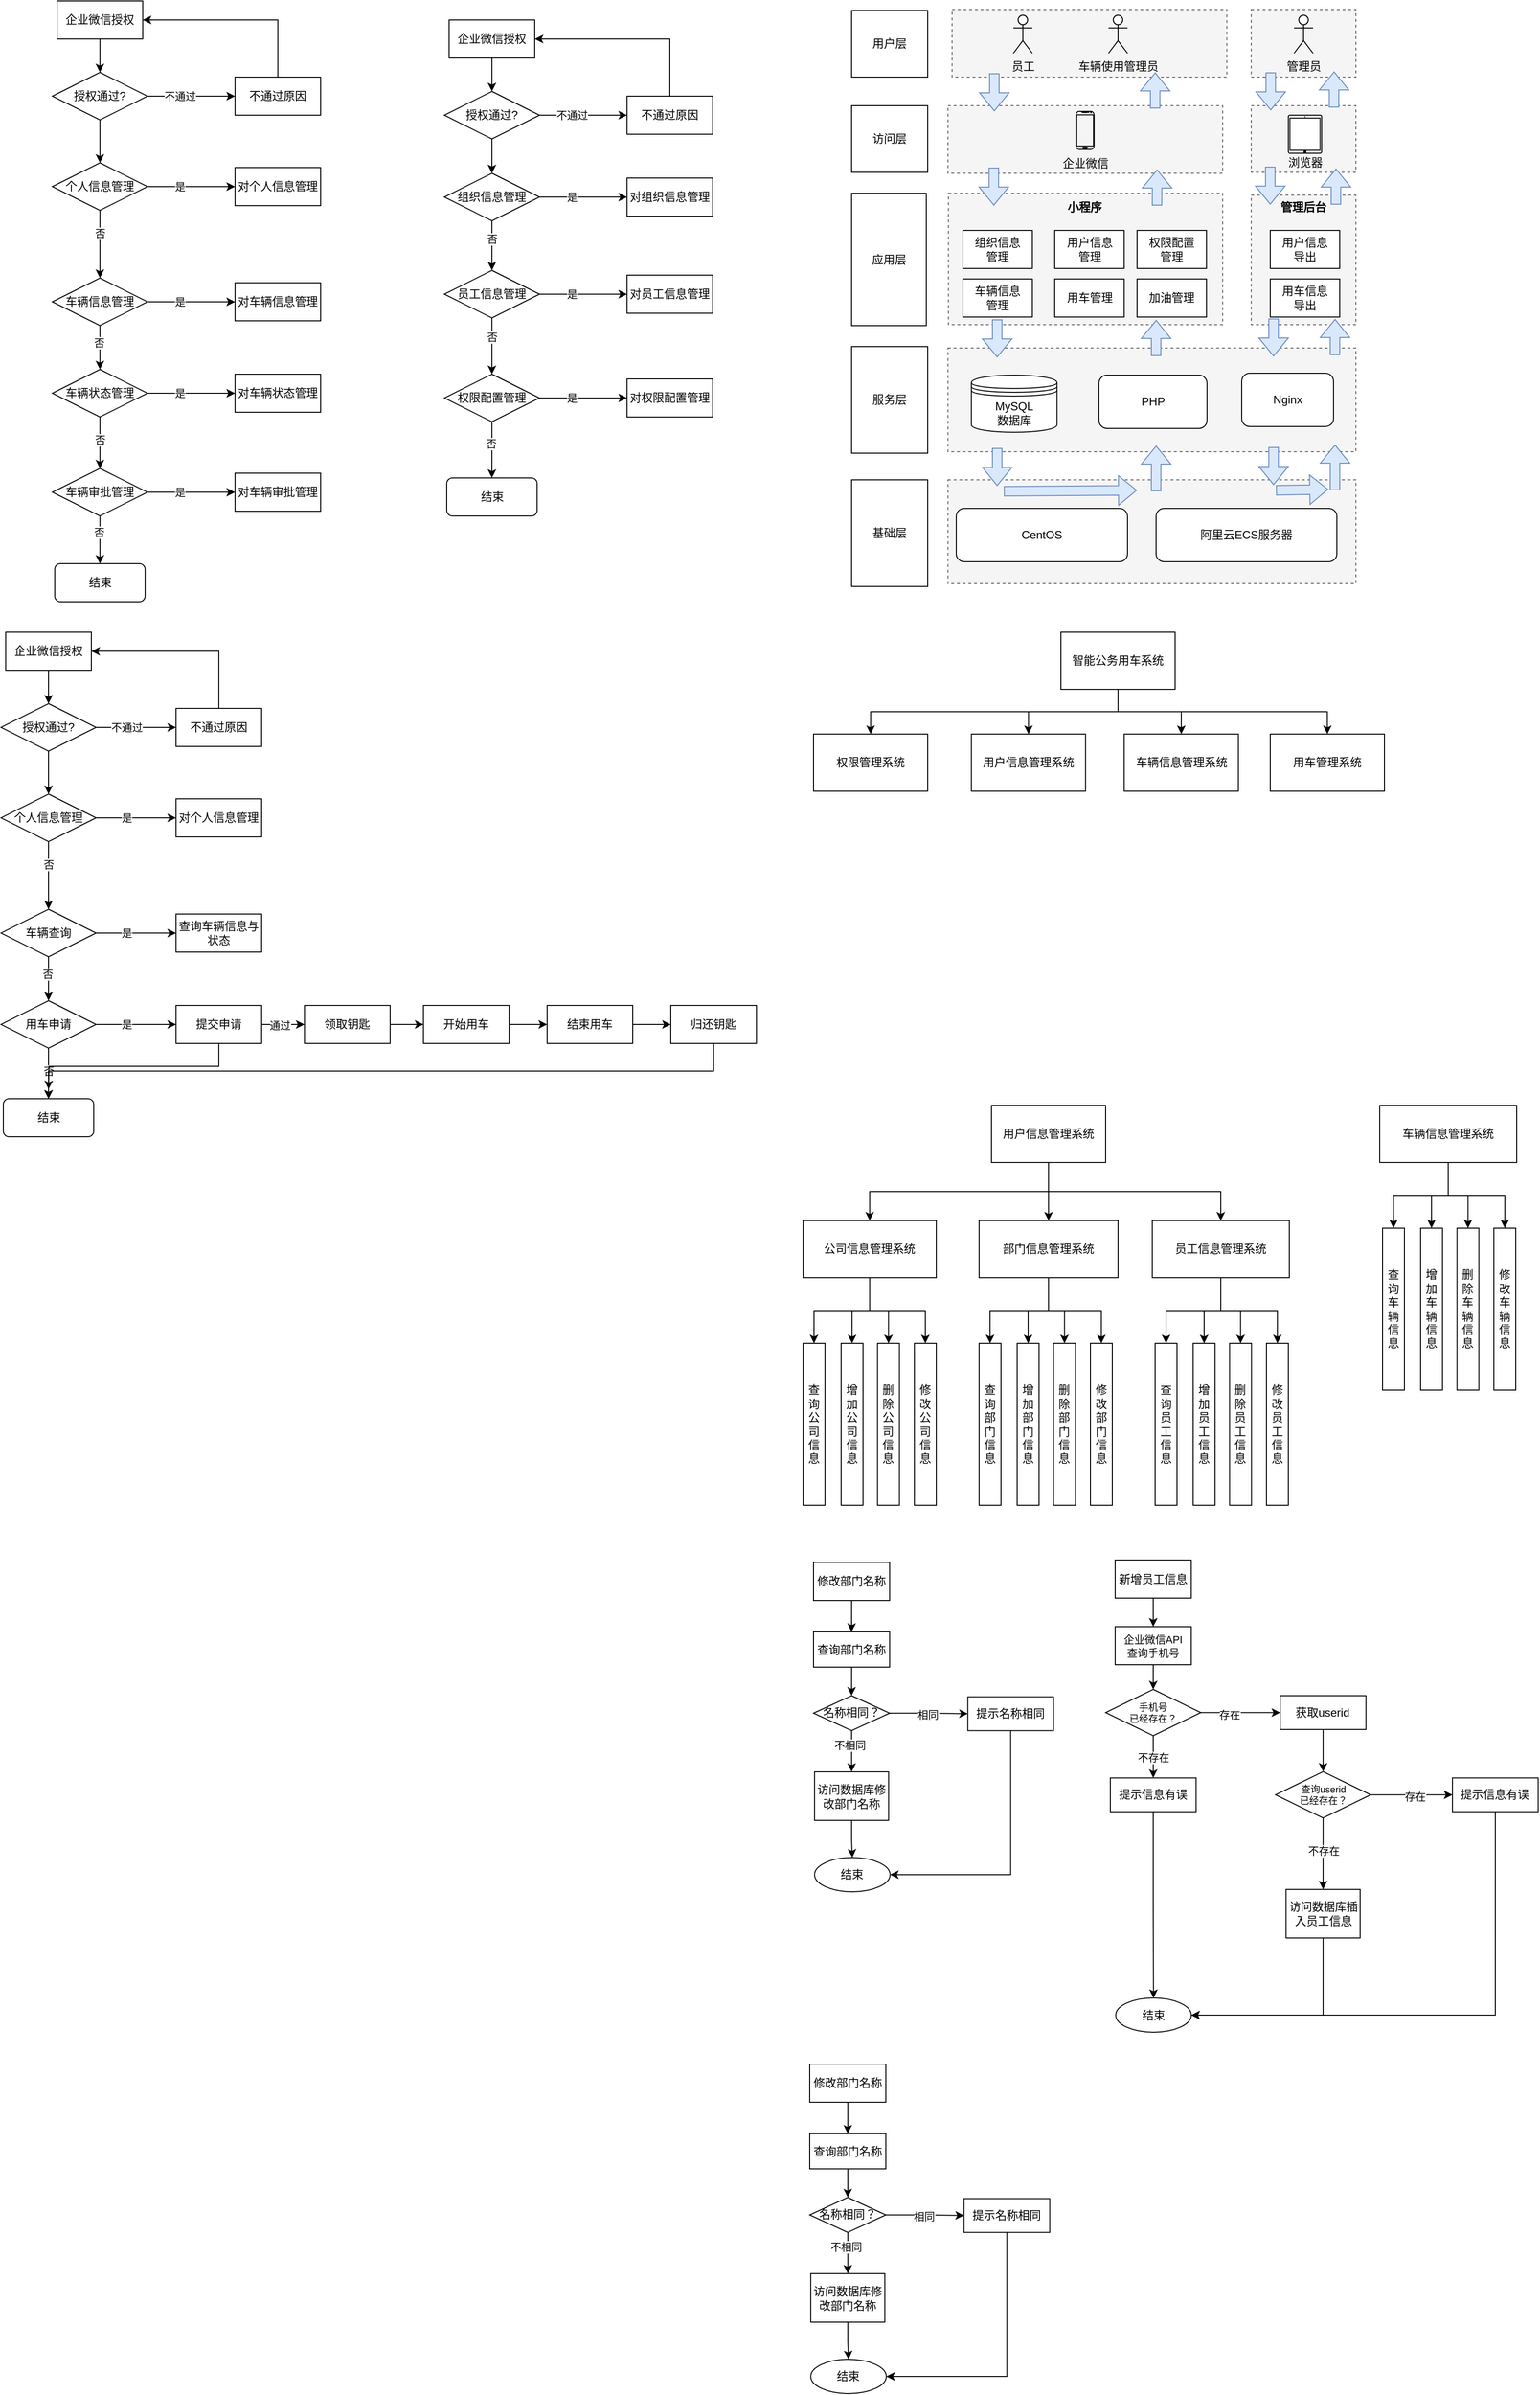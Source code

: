 <mxfile version="22.0.6" type="github">
  <diagram name="第 1 页" id="liG3LF9DfftNIO6hckej">
    <mxGraphModel dx="2074" dy="1142" grid="0" gridSize="10" guides="1" tooltips="1" connect="1" arrows="1" fold="1" page="1" pageScale="1" pageWidth="827" pageHeight="1169" math="0" shadow="0">
      <root>
        <mxCell id="0" />
        <mxCell id="1" parent="0" />
        <mxCell id="3XSHIZczSg8cgVuYB4Dp-45" value="" style="rounded=0;whiteSpace=wrap;html=1;dashed=1;fillColor=#f5f5f5;fontColor=#333333;strokeColor=#666666;" parent="1" vertex="1">
          <mxGeometry x="1340" y="49" width="110" height="71" as="geometry" />
        </mxCell>
        <mxCell id="3XSHIZczSg8cgVuYB4Dp-44" value="" style="rounded=0;whiteSpace=wrap;html=1;dashed=1;fillColor=#f5f5f5;fontColor=#333333;strokeColor=#666666;" parent="1" vertex="1">
          <mxGeometry x="1025.63" y="49" width="288.74" height="71" as="geometry" />
        </mxCell>
        <mxCell id="3XSHIZczSg8cgVuYB4Dp-32" value="" style="rounded=0;whiteSpace=wrap;html=1;dashed=1;fillColor=#f5f5f5;fontColor=#333333;strokeColor=#666666;" parent="1" vertex="1">
          <mxGeometry x="1340" y="150" width="110" height="70" as="geometry" />
        </mxCell>
        <mxCell id="3XSHIZczSg8cgVuYB4Dp-31" value="" style="rounded=0;whiteSpace=wrap;html=1;dashed=1;fillColor=#f5f5f5;fontColor=#333333;strokeColor=#666666;" parent="1" vertex="1">
          <mxGeometry x="1021.26" y="150" width="288.74" height="71" as="geometry" />
        </mxCell>
        <mxCell id="3XSHIZczSg8cgVuYB4Dp-30" value="" style="rounded=0;whiteSpace=wrap;html=1;dashed=1;fillColor=#f5f5f5;fontColor=#333333;strokeColor=#666666;" parent="1" vertex="1">
          <mxGeometry x="1340" y="244" width="110" height="136" as="geometry" />
        </mxCell>
        <mxCell id="3XSHIZczSg8cgVuYB4Dp-29" value="" style="rounded=0;whiteSpace=wrap;html=1;dashed=1;fillColor=#f5f5f5;fontColor=#333333;strokeColor=#666666;" parent="1" vertex="1">
          <mxGeometry x="1021.75" y="242" width="288.25" height="138" as="geometry" />
        </mxCell>
        <mxCell id="gQ6SYMfM-0dDlwFSdXo2-3" style="edgeStyle=orthogonalEdgeStyle;rounded=0;orthogonalLoop=1;jettySize=auto;html=1;exitX=0.5;exitY=1;exitDx=0;exitDy=0;" parent="1" source="gQ6SYMfM-0dDlwFSdXo2-1" target="gQ6SYMfM-0dDlwFSdXo2-2" edge="1">
          <mxGeometry relative="1" as="geometry" />
        </mxCell>
        <mxCell id="gQ6SYMfM-0dDlwFSdXo2-1" value="企业微信授权" style="rounded=0;whiteSpace=wrap;html=1;" parent="1" vertex="1">
          <mxGeometry x="85" y="40" width="90" height="40" as="geometry" />
        </mxCell>
        <mxCell id="gQ6SYMfM-0dDlwFSdXo2-5" style="edgeStyle=orthogonalEdgeStyle;rounded=0;orthogonalLoop=1;jettySize=auto;html=1;exitX=1;exitY=0.5;exitDx=0;exitDy=0;" parent="1" source="gQ6SYMfM-0dDlwFSdXo2-2" target="gQ6SYMfM-0dDlwFSdXo2-29" edge="1">
          <mxGeometry relative="1" as="geometry">
            <mxPoint x="254" y="140" as="targetPoint" />
          </mxGeometry>
        </mxCell>
        <mxCell id="gQ6SYMfM-0dDlwFSdXo2-6" value="不通过" style="edgeLabel;html=1;align=center;verticalAlign=middle;resizable=0;points=[];" parent="gQ6SYMfM-0dDlwFSdXo2-5" vertex="1" connectable="0">
          <mxGeometry x="-0.367" y="4" relative="1" as="geometry">
            <mxPoint x="5" y="4" as="offset" />
          </mxGeometry>
        </mxCell>
        <mxCell id="gQ6SYMfM-0dDlwFSdXo2-35" style="edgeStyle=orthogonalEdgeStyle;rounded=0;orthogonalLoop=1;jettySize=auto;html=1;exitX=0.5;exitY=1;exitDx=0;exitDy=0;entryX=0.5;entryY=0;entryDx=0;entryDy=0;" parent="1" source="gQ6SYMfM-0dDlwFSdXo2-2" target="gQ6SYMfM-0dDlwFSdXo2-33" edge="1">
          <mxGeometry relative="1" as="geometry" />
        </mxCell>
        <mxCell id="gQ6SYMfM-0dDlwFSdXo2-2" value="授权通过?" style="rhombus;whiteSpace=wrap;html=1;" parent="1" vertex="1">
          <mxGeometry x="80" y="115" width="100" height="50" as="geometry" />
        </mxCell>
        <mxCell id="gQ6SYMfM-0dDlwFSdXo2-8" style="edgeStyle=orthogonalEdgeStyle;rounded=0;orthogonalLoop=1;jettySize=auto;html=1;exitX=0.5;exitY=0;exitDx=0;exitDy=0;entryX=1;entryY=0.5;entryDx=0;entryDy=0;" parent="1" source="gQ6SYMfM-0dDlwFSdXo2-29" target="gQ6SYMfM-0dDlwFSdXo2-1" edge="1">
          <mxGeometry relative="1" as="geometry">
            <mxPoint x="314" y="110" as="sourcePoint" />
          </mxGeometry>
        </mxCell>
        <mxCell id="gQ6SYMfM-0dDlwFSdXo2-29" value="不通过原因" style="rounded=0;whiteSpace=wrap;html=1;" parent="1" vertex="1">
          <mxGeometry x="272" y="120" width="90" height="40" as="geometry" />
        </mxCell>
        <mxCell id="gQ6SYMfM-0dDlwFSdXo2-30" style="edgeStyle=orthogonalEdgeStyle;rounded=0;orthogonalLoop=1;jettySize=auto;html=1;exitX=1;exitY=0.5;exitDx=0;exitDy=0;" parent="1" source="gQ6SYMfM-0dDlwFSdXo2-33" target="gQ6SYMfM-0dDlwFSdXo2-34" edge="1">
          <mxGeometry relative="1" as="geometry">
            <mxPoint x="254" y="235" as="targetPoint" />
          </mxGeometry>
        </mxCell>
        <mxCell id="gQ6SYMfM-0dDlwFSdXo2-31" value="是" style="edgeLabel;html=1;align=center;verticalAlign=middle;resizable=0;points=[];" parent="gQ6SYMfM-0dDlwFSdXo2-30" vertex="1" connectable="0">
          <mxGeometry x="-0.367" y="4" relative="1" as="geometry">
            <mxPoint x="5" y="4" as="offset" />
          </mxGeometry>
        </mxCell>
        <mxCell id="gQ6SYMfM-0dDlwFSdXo2-40" style="edgeStyle=orthogonalEdgeStyle;rounded=0;orthogonalLoop=1;jettySize=auto;html=1;exitX=0.5;exitY=1;exitDx=0;exitDy=0;entryX=0.5;entryY=0;entryDx=0;entryDy=0;" parent="1" source="gQ6SYMfM-0dDlwFSdXo2-33" target="gQ6SYMfM-0dDlwFSdXo2-44" edge="1">
          <mxGeometry relative="1" as="geometry">
            <mxPoint x="130" y="310" as="targetPoint" />
          </mxGeometry>
        </mxCell>
        <mxCell id="gQ6SYMfM-0dDlwFSdXo2-41" value="否" style="edgeLabel;html=1;align=center;verticalAlign=middle;resizable=0;points=[];" parent="gQ6SYMfM-0dDlwFSdXo2-40" vertex="1" connectable="0">
          <mxGeometry x="-0.322" relative="1" as="geometry">
            <mxPoint as="offset" />
          </mxGeometry>
        </mxCell>
        <mxCell id="gQ6SYMfM-0dDlwFSdXo2-33" value="个人信息管理" style="rhombus;whiteSpace=wrap;html=1;" parent="1" vertex="1">
          <mxGeometry x="80" y="210" width="100" height="50" as="geometry" />
        </mxCell>
        <mxCell id="gQ6SYMfM-0dDlwFSdXo2-34" value="对个人信息管理" style="rounded=0;whiteSpace=wrap;html=1;" parent="1" vertex="1">
          <mxGeometry x="272" y="215" width="90" height="40" as="geometry" />
        </mxCell>
        <mxCell id="gQ6SYMfM-0dDlwFSdXo2-42" style="edgeStyle=orthogonalEdgeStyle;rounded=0;orthogonalLoop=1;jettySize=auto;html=1;exitX=1;exitY=0.5;exitDx=0;exitDy=0;" parent="1" source="gQ6SYMfM-0dDlwFSdXo2-44" target="gQ6SYMfM-0dDlwFSdXo2-45" edge="1">
          <mxGeometry relative="1" as="geometry">
            <mxPoint x="254" y="356" as="targetPoint" />
          </mxGeometry>
        </mxCell>
        <mxCell id="gQ6SYMfM-0dDlwFSdXo2-43" value="是" style="edgeLabel;html=1;align=center;verticalAlign=middle;resizable=0;points=[];" parent="gQ6SYMfM-0dDlwFSdXo2-42" vertex="1" connectable="0">
          <mxGeometry x="-0.367" y="4" relative="1" as="geometry">
            <mxPoint x="5" y="4" as="offset" />
          </mxGeometry>
        </mxCell>
        <mxCell id="gQ6SYMfM-0dDlwFSdXo2-51" style="edgeStyle=orthogonalEdgeStyle;rounded=0;orthogonalLoop=1;jettySize=auto;html=1;exitX=0.5;exitY=1;exitDx=0;exitDy=0;entryX=0.5;entryY=0;entryDx=0;entryDy=0;" parent="1" source="gQ6SYMfM-0dDlwFSdXo2-44" target="gQ6SYMfM-0dDlwFSdXo2-49" edge="1">
          <mxGeometry relative="1" as="geometry" />
        </mxCell>
        <mxCell id="gQ6SYMfM-0dDlwFSdXo2-53" value="否" style="edgeLabel;html=1;align=center;verticalAlign=middle;resizable=0;points=[];" parent="gQ6SYMfM-0dDlwFSdXo2-51" vertex="1" connectable="0">
          <mxGeometry x="-0.226" y="-1" relative="1" as="geometry">
            <mxPoint as="offset" />
          </mxGeometry>
        </mxCell>
        <mxCell id="gQ6SYMfM-0dDlwFSdXo2-44" value="车辆信息管理" style="rhombus;whiteSpace=wrap;html=1;" parent="1" vertex="1">
          <mxGeometry x="80" y="331" width="100" height="50" as="geometry" />
        </mxCell>
        <mxCell id="gQ6SYMfM-0dDlwFSdXo2-45" value="对车辆信息管理" style="rounded=0;whiteSpace=wrap;html=1;" parent="1" vertex="1">
          <mxGeometry x="272" y="336" width="90" height="40" as="geometry" />
        </mxCell>
        <mxCell id="gQ6SYMfM-0dDlwFSdXo2-47" style="edgeStyle=orthogonalEdgeStyle;rounded=0;orthogonalLoop=1;jettySize=auto;html=1;exitX=1;exitY=0.5;exitDx=0;exitDy=0;" parent="1" source="gQ6SYMfM-0dDlwFSdXo2-49" target="gQ6SYMfM-0dDlwFSdXo2-50" edge="1">
          <mxGeometry relative="1" as="geometry">
            <mxPoint x="254" y="452" as="targetPoint" />
          </mxGeometry>
        </mxCell>
        <mxCell id="gQ6SYMfM-0dDlwFSdXo2-48" value="是" style="edgeLabel;html=1;align=center;verticalAlign=middle;resizable=0;points=[];" parent="gQ6SYMfM-0dDlwFSdXo2-47" vertex="1" connectable="0">
          <mxGeometry x="-0.367" y="4" relative="1" as="geometry">
            <mxPoint x="5" y="4" as="offset" />
          </mxGeometry>
        </mxCell>
        <mxCell id="gQ6SYMfM-0dDlwFSdXo2-58" style="edgeStyle=orthogonalEdgeStyle;rounded=0;orthogonalLoop=1;jettySize=auto;html=1;exitX=0.5;exitY=1;exitDx=0;exitDy=0;entryX=0.5;entryY=0;entryDx=0;entryDy=0;" parent="1" source="gQ6SYMfM-0dDlwFSdXo2-49" target="gQ6SYMfM-0dDlwFSdXo2-56" edge="1">
          <mxGeometry relative="1" as="geometry" />
        </mxCell>
        <mxCell id="gQ6SYMfM-0dDlwFSdXo2-59" value="否" style="edgeLabel;html=1;align=center;verticalAlign=middle;resizable=0;points=[];" parent="gQ6SYMfM-0dDlwFSdXo2-58" vertex="1" connectable="0">
          <mxGeometry x="-0.121" relative="1" as="geometry">
            <mxPoint as="offset" />
          </mxGeometry>
        </mxCell>
        <mxCell id="gQ6SYMfM-0dDlwFSdXo2-49" value="车辆状态管理" style="rhombus;whiteSpace=wrap;html=1;" parent="1" vertex="1">
          <mxGeometry x="80" y="427" width="100" height="50" as="geometry" />
        </mxCell>
        <mxCell id="gQ6SYMfM-0dDlwFSdXo2-50" value="对车辆状态管理" style="rounded=0;whiteSpace=wrap;html=1;" parent="1" vertex="1">
          <mxGeometry x="272" y="432" width="90" height="40" as="geometry" />
        </mxCell>
        <mxCell id="gQ6SYMfM-0dDlwFSdXo2-54" style="edgeStyle=orthogonalEdgeStyle;rounded=0;orthogonalLoop=1;jettySize=auto;html=1;exitX=1;exitY=0.5;exitDx=0;exitDy=0;" parent="1" source="gQ6SYMfM-0dDlwFSdXo2-56" target="gQ6SYMfM-0dDlwFSdXo2-57" edge="1">
          <mxGeometry relative="1" as="geometry">
            <mxPoint x="254" y="556" as="targetPoint" />
          </mxGeometry>
        </mxCell>
        <mxCell id="gQ6SYMfM-0dDlwFSdXo2-55" value="是" style="edgeLabel;html=1;align=center;verticalAlign=middle;resizable=0;points=[];" parent="gQ6SYMfM-0dDlwFSdXo2-54" vertex="1" connectable="0">
          <mxGeometry x="-0.367" y="4" relative="1" as="geometry">
            <mxPoint x="5" y="4" as="offset" />
          </mxGeometry>
        </mxCell>
        <mxCell id="gQ6SYMfM-0dDlwFSdXo2-63" style="edgeStyle=orthogonalEdgeStyle;rounded=0;orthogonalLoop=1;jettySize=auto;html=1;exitX=0.5;exitY=1;exitDx=0;exitDy=0;entryX=0.5;entryY=0;entryDx=0;entryDy=0;" parent="1" source="gQ6SYMfM-0dDlwFSdXo2-56" target="gQ6SYMfM-0dDlwFSdXo2-62" edge="1">
          <mxGeometry relative="1" as="geometry" />
        </mxCell>
        <mxCell id="gQ6SYMfM-0dDlwFSdXo2-64" value="否" style="edgeLabel;html=1;align=center;verticalAlign=middle;resizable=0;points=[];" parent="gQ6SYMfM-0dDlwFSdXo2-63" vertex="1" connectable="0">
          <mxGeometry x="-0.32" y="-1" relative="1" as="geometry">
            <mxPoint as="offset" />
          </mxGeometry>
        </mxCell>
        <mxCell id="gQ6SYMfM-0dDlwFSdXo2-56" value="车辆审批管理" style="rhombus;whiteSpace=wrap;html=1;" parent="1" vertex="1">
          <mxGeometry x="80" y="531" width="100" height="50" as="geometry" />
        </mxCell>
        <mxCell id="gQ6SYMfM-0dDlwFSdXo2-57" value="对车辆审批管理" style="rounded=0;whiteSpace=wrap;html=1;" parent="1" vertex="1">
          <mxGeometry x="272" y="536" width="90" height="40" as="geometry" />
        </mxCell>
        <mxCell id="gQ6SYMfM-0dDlwFSdXo2-62" value="结束" style="rounded=1;whiteSpace=wrap;html=1;" parent="1" vertex="1">
          <mxGeometry x="82.5" y="631" width="95" height="40" as="geometry" />
        </mxCell>
        <mxCell id="gQ6SYMfM-0dDlwFSdXo2-65" style="edgeStyle=orthogonalEdgeStyle;rounded=0;orthogonalLoop=1;jettySize=auto;html=1;exitX=0.5;exitY=1;exitDx=0;exitDy=0;" parent="1" source="gQ6SYMfM-0dDlwFSdXo2-66" target="gQ6SYMfM-0dDlwFSdXo2-70" edge="1">
          <mxGeometry relative="1" as="geometry" />
        </mxCell>
        <mxCell id="gQ6SYMfM-0dDlwFSdXo2-66" value="企业微信授权" style="rounded=0;whiteSpace=wrap;html=1;" parent="1" vertex="1">
          <mxGeometry x="31" y="703" width="90" height="40" as="geometry" />
        </mxCell>
        <mxCell id="gQ6SYMfM-0dDlwFSdXo2-67" style="edgeStyle=orthogonalEdgeStyle;rounded=0;orthogonalLoop=1;jettySize=auto;html=1;exitX=1;exitY=0.5;exitDx=0;exitDy=0;" parent="1" source="gQ6SYMfM-0dDlwFSdXo2-70" target="gQ6SYMfM-0dDlwFSdXo2-72" edge="1">
          <mxGeometry relative="1" as="geometry">
            <mxPoint x="200" y="803" as="targetPoint" />
          </mxGeometry>
        </mxCell>
        <mxCell id="gQ6SYMfM-0dDlwFSdXo2-68" value="不通过" style="edgeLabel;html=1;align=center;verticalAlign=middle;resizable=0;points=[];" parent="gQ6SYMfM-0dDlwFSdXo2-67" vertex="1" connectable="0">
          <mxGeometry x="-0.367" y="4" relative="1" as="geometry">
            <mxPoint x="5" y="4" as="offset" />
          </mxGeometry>
        </mxCell>
        <mxCell id="gQ6SYMfM-0dDlwFSdXo2-69" style="edgeStyle=orthogonalEdgeStyle;rounded=0;orthogonalLoop=1;jettySize=auto;html=1;exitX=0.5;exitY=1;exitDx=0;exitDy=0;entryX=0.5;entryY=0;entryDx=0;entryDy=0;" parent="1" source="gQ6SYMfM-0dDlwFSdXo2-70" target="gQ6SYMfM-0dDlwFSdXo2-77" edge="1">
          <mxGeometry relative="1" as="geometry" />
        </mxCell>
        <mxCell id="gQ6SYMfM-0dDlwFSdXo2-70" value="授权通过?" style="rhombus;whiteSpace=wrap;html=1;" parent="1" vertex="1">
          <mxGeometry x="26" y="778" width="100" height="50" as="geometry" />
        </mxCell>
        <mxCell id="gQ6SYMfM-0dDlwFSdXo2-71" style="edgeStyle=orthogonalEdgeStyle;rounded=0;orthogonalLoop=1;jettySize=auto;html=1;exitX=0.5;exitY=0;exitDx=0;exitDy=0;entryX=1;entryY=0.5;entryDx=0;entryDy=0;" parent="1" source="gQ6SYMfM-0dDlwFSdXo2-72" target="gQ6SYMfM-0dDlwFSdXo2-66" edge="1">
          <mxGeometry relative="1" as="geometry">
            <mxPoint x="260" y="773" as="sourcePoint" />
          </mxGeometry>
        </mxCell>
        <mxCell id="gQ6SYMfM-0dDlwFSdXo2-72" value="不通过原因" style="rounded=0;whiteSpace=wrap;html=1;" parent="1" vertex="1">
          <mxGeometry x="210" y="783" width="90" height="40" as="geometry" />
        </mxCell>
        <mxCell id="gQ6SYMfM-0dDlwFSdXo2-73" style="edgeStyle=orthogonalEdgeStyle;rounded=0;orthogonalLoop=1;jettySize=auto;html=1;exitX=1;exitY=0.5;exitDx=0;exitDy=0;" parent="1" source="gQ6SYMfM-0dDlwFSdXo2-77" target="gQ6SYMfM-0dDlwFSdXo2-78" edge="1">
          <mxGeometry relative="1" as="geometry">
            <mxPoint x="200" y="898" as="targetPoint" />
          </mxGeometry>
        </mxCell>
        <mxCell id="gQ6SYMfM-0dDlwFSdXo2-74" value="是" style="edgeLabel;html=1;align=center;verticalAlign=middle;resizable=0;points=[];" parent="gQ6SYMfM-0dDlwFSdXo2-73" vertex="1" connectable="0">
          <mxGeometry x="-0.367" y="4" relative="1" as="geometry">
            <mxPoint x="5" y="4" as="offset" />
          </mxGeometry>
        </mxCell>
        <mxCell id="gQ6SYMfM-0dDlwFSdXo2-75" style="edgeStyle=orthogonalEdgeStyle;rounded=0;orthogonalLoop=1;jettySize=auto;html=1;exitX=0.5;exitY=1;exitDx=0;exitDy=0;entryX=0.5;entryY=0;entryDx=0;entryDy=0;" parent="1" source="gQ6SYMfM-0dDlwFSdXo2-77" target="gQ6SYMfM-0dDlwFSdXo2-83" edge="1">
          <mxGeometry relative="1" as="geometry">
            <mxPoint x="76" y="973" as="targetPoint" />
          </mxGeometry>
        </mxCell>
        <mxCell id="gQ6SYMfM-0dDlwFSdXo2-76" value="否" style="edgeLabel;html=1;align=center;verticalAlign=middle;resizable=0;points=[];" parent="gQ6SYMfM-0dDlwFSdXo2-75" vertex="1" connectable="0">
          <mxGeometry x="-0.322" relative="1" as="geometry">
            <mxPoint as="offset" />
          </mxGeometry>
        </mxCell>
        <mxCell id="gQ6SYMfM-0dDlwFSdXo2-77" value="个人信息管理" style="rhombus;whiteSpace=wrap;html=1;" parent="1" vertex="1">
          <mxGeometry x="26" y="873" width="100" height="50" as="geometry" />
        </mxCell>
        <mxCell id="gQ6SYMfM-0dDlwFSdXo2-78" value="对个人信息管理" style="rounded=0;whiteSpace=wrap;html=1;" parent="1" vertex="1">
          <mxGeometry x="210" y="878" width="90" height="40" as="geometry" />
        </mxCell>
        <mxCell id="gQ6SYMfM-0dDlwFSdXo2-79" style="edgeStyle=orthogonalEdgeStyle;rounded=0;orthogonalLoop=1;jettySize=auto;html=1;exitX=1;exitY=0.5;exitDx=0;exitDy=0;" parent="1" source="gQ6SYMfM-0dDlwFSdXo2-83" target="gQ6SYMfM-0dDlwFSdXo2-84" edge="1">
          <mxGeometry relative="1" as="geometry">
            <mxPoint x="200" y="1019" as="targetPoint" />
          </mxGeometry>
        </mxCell>
        <mxCell id="gQ6SYMfM-0dDlwFSdXo2-80" value="是" style="edgeLabel;html=1;align=center;verticalAlign=middle;resizable=0;points=[];" parent="gQ6SYMfM-0dDlwFSdXo2-79" vertex="1" connectable="0">
          <mxGeometry x="-0.367" y="4" relative="1" as="geometry">
            <mxPoint x="5" y="4" as="offset" />
          </mxGeometry>
        </mxCell>
        <mxCell id="gQ6SYMfM-0dDlwFSdXo2-81" style="edgeStyle=orthogonalEdgeStyle;rounded=0;orthogonalLoop=1;jettySize=auto;html=1;exitX=0.5;exitY=1;exitDx=0;exitDy=0;entryX=0.5;entryY=0;entryDx=0;entryDy=0;" parent="1" source="gQ6SYMfM-0dDlwFSdXo2-83" target="gQ6SYMfM-0dDlwFSdXo2-89" edge="1">
          <mxGeometry relative="1" as="geometry" />
        </mxCell>
        <mxCell id="gQ6SYMfM-0dDlwFSdXo2-82" value="否" style="edgeLabel;html=1;align=center;verticalAlign=middle;resizable=0;points=[];" parent="gQ6SYMfM-0dDlwFSdXo2-81" vertex="1" connectable="0">
          <mxGeometry x="-0.226" y="-1" relative="1" as="geometry">
            <mxPoint as="offset" />
          </mxGeometry>
        </mxCell>
        <mxCell id="gQ6SYMfM-0dDlwFSdXo2-83" value="车辆查询" style="rhombus;whiteSpace=wrap;html=1;" parent="1" vertex="1">
          <mxGeometry x="26" y="994" width="100" height="50" as="geometry" />
        </mxCell>
        <mxCell id="gQ6SYMfM-0dDlwFSdXo2-84" value="查询车辆信息与状态" style="rounded=0;whiteSpace=wrap;html=1;" parent="1" vertex="1">
          <mxGeometry x="210" y="999" width="90" height="40" as="geometry" />
        </mxCell>
        <mxCell id="gQ6SYMfM-0dDlwFSdXo2-85" style="edgeStyle=orthogonalEdgeStyle;rounded=0;orthogonalLoop=1;jettySize=auto;html=1;exitX=1;exitY=0.5;exitDx=0;exitDy=0;" parent="1" source="gQ6SYMfM-0dDlwFSdXo2-89" target="gQ6SYMfM-0dDlwFSdXo2-90" edge="1">
          <mxGeometry relative="1" as="geometry">
            <mxPoint x="200" y="1115" as="targetPoint" />
          </mxGeometry>
        </mxCell>
        <mxCell id="gQ6SYMfM-0dDlwFSdXo2-86" value="是" style="edgeLabel;html=1;align=center;verticalAlign=middle;resizable=0;points=[];" parent="gQ6SYMfM-0dDlwFSdXo2-85" vertex="1" connectable="0">
          <mxGeometry x="-0.367" y="4" relative="1" as="geometry">
            <mxPoint x="5" y="4" as="offset" />
          </mxGeometry>
        </mxCell>
        <mxCell id="gQ6SYMfM-0dDlwFSdXo2-87" style="edgeStyle=orthogonalEdgeStyle;rounded=0;orthogonalLoop=1;jettySize=auto;html=1;exitX=0.5;exitY=1;exitDx=0;exitDy=0;" parent="1" source="gQ6SYMfM-0dDlwFSdXo2-89" target="gQ6SYMfM-0dDlwFSdXo2-97" edge="1">
          <mxGeometry relative="1" as="geometry">
            <mxPoint x="76" y="1194" as="targetPoint" />
          </mxGeometry>
        </mxCell>
        <mxCell id="gQ6SYMfM-0dDlwFSdXo2-88" value="否" style="edgeLabel;html=1;align=center;verticalAlign=middle;resizable=0;points=[];" parent="gQ6SYMfM-0dDlwFSdXo2-87" vertex="1" connectable="0">
          <mxGeometry x="-0.121" relative="1" as="geometry">
            <mxPoint as="offset" />
          </mxGeometry>
        </mxCell>
        <mxCell id="gQ6SYMfM-0dDlwFSdXo2-89" value="用车申请" style="rhombus;whiteSpace=wrap;html=1;" parent="1" vertex="1">
          <mxGeometry x="26" y="1090" width="100" height="50" as="geometry" />
        </mxCell>
        <mxCell id="gQ6SYMfM-0dDlwFSdXo2-99" style="edgeStyle=orthogonalEdgeStyle;rounded=0;orthogonalLoop=1;jettySize=auto;html=1;exitX=1;exitY=0.5;exitDx=0;exitDy=0;entryX=0;entryY=0.5;entryDx=0;entryDy=0;" parent="1" source="gQ6SYMfM-0dDlwFSdXo2-90" target="gQ6SYMfM-0dDlwFSdXo2-98" edge="1">
          <mxGeometry relative="1" as="geometry" />
        </mxCell>
        <mxCell id="gQ6SYMfM-0dDlwFSdXo2-108" value="通过" style="edgeLabel;html=1;align=center;verticalAlign=middle;resizable=0;points=[];" parent="gQ6SYMfM-0dDlwFSdXo2-99" vertex="1" connectable="0">
          <mxGeometry x="-0.159" y="-1" relative="1" as="geometry">
            <mxPoint as="offset" />
          </mxGeometry>
        </mxCell>
        <mxCell id="gQ6SYMfM-0dDlwFSdXo2-106" style="edgeStyle=orthogonalEdgeStyle;rounded=0;orthogonalLoop=1;jettySize=auto;html=1;exitX=0.5;exitY=1;exitDx=0;exitDy=0;" parent="1" source="gQ6SYMfM-0dDlwFSdXo2-90" edge="1">
          <mxGeometry relative="1" as="geometry">
            <mxPoint x="76" y="1183" as="targetPoint" />
          </mxGeometry>
        </mxCell>
        <mxCell id="gQ6SYMfM-0dDlwFSdXo2-90" value="提交申请" style="rounded=0;whiteSpace=wrap;html=1;" parent="1" vertex="1">
          <mxGeometry x="210" y="1095" width="90" height="40" as="geometry" />
        </mxCell>
        <mxCell id="gQ6SYMfM-0dDlwFSdXo2-97" value="结束" style="rounded=1;whiteSpace=wrap;html=1;" parent="1" vertex="1">
          <mxGeometry x="28.5" y="1193" width="95" height="40" as="geometry" />
        </mxCell>
        <mxCell id="gQ6SYMfM-0dDlwFSdXo2-103" style="edgeStyle=orthogonalEdgeStyle;rounded=0;orthogonalLoop=1;jettySize=auto;html=1;exitX=1;exitY=0.5;exitDx=0;exitDy=0;entryX=0;entryY=0.5;entryDx=0;entryDy=0;" parent="1" source="gQ6SYMfM-0dDlwFSdXo2-98" target="gQ6SYMfM-0dDlwFSdXo2-100" edge="1">
          <mxGeometry relative="1" as="geometry" />
        </mxCell>
        <mxCell id="gQ6SYMfM-0dDlwFSdXo2-98" value="领取钥匙" style="rounded=0;whiteSpace=wrap;html=1;" parent="1" vertex="1">
          <mxGeometry x="345" y="1095" width="90" height="40" as="geometry" />
        </mxCell>
        <mxCell id="gQ6SYMfM-0dDlwFSdXo2-104" style="edgeStyle=orthogonalEdgeStyle;rounded=0;orthogonalLoop=1;jettySize=auto;html=1;exitX=1;exitY=0.5;exitDx=0;exitDy=0;entryX=0;entryY=0.5;entryDx=0;entryDy=0;" parent="1" source="gQ6SYMfM-0dDlwFSdXo2-100" target="gQ6SYMfM-0dDlwFSdXo2-101" edge="1">
          <mxGeometry relative="1" as="geometry" />
        </mxCell>
        <mxCell id="gQ6SYMfM-0dDlwFSdXo2-100" value="开始用车" style="rounded=0;whiteSpace=wrap;html=1;" parent="1" vertex="1">
          <mxGeometry x="470" y="1095" width="90" height="40" as="geometry" />
        </mxCell>
        <mxCell id="gQ6SYMfM-0dDlwFSdXo2-105" style="edgeStyle=orthogonalEdgeStyle;rounded=0;orthogonalLoop=1;jettySize=auto;html=1;exitX=1;exitY=0.5;exitDx=0;exitDy=0;entryX=0;entryY=0.5;entryDx=0;entryDy=0;" parent="1" source="gQ6SYMfM-0dDlwFSdXo2-101" target="gQ6SYMfM-0dDlwFSdXo2-102" edge="1">
          <mxGeometry relative="1" as="geometry" />
        </mxCell>
        <mxCell id="gQ6SYMfM-0dDlwFSdXo2-101" value="结束用车" style="rounded=0;whiteSpace=wrap;html=1;" parent="1" vertex="1">
          <mxGeometry x="600" y="1095" width="90" height="40" as="geometry" />
        </mxCell>
        <mxCell id="gQ6SYMfM-0dDlwFSdXo2-109" style="edgeStyle=orthogonalEdgeStyle;rounded=0;orthogonalLoop=1;jettySize=auto;html=1;exitX=0.5;exitY=1;exitDx=0;exitDy=0;entryX=0.5;entryY=0;entryDx=0;entryDy=0;" parent="1" source="gQ6SYMfM-0dDlwFSdXo2-102" target="gQ6SYMfM-0dDlwFSdXo2-97" edge="1">
          <mxGeometry relative="1" as="geometry" />
        </mxCell>
        <mxCell id="gQ6SYMfM-0dDlwFSdXo2-102" value="归还钥匙" style="rounded=0;whiteSpace=wrap;html=1;" parent="1" vertex="1">
          <mxGeometry x="730" y="1095" width="90" height="40" as="geometry" />
        </mxCell>
        <mxCell id="gQ6SYMfM-0dDlwFSdXo2-110" style="edgeStyle=orthogonalEdgeStyle;rounded=0;orthogonalLoop=1;jettySize=auto;html=1;exitX=0.5;exitY=1;exitDx=0;exitDy=0;" parent="1" source="gQ6SYMfM-0dDlwFSdXo2-111" target="gQ6SYMfM-0dDlwFSdXo2-115" edge="1">
          <mxGeometry relative="1" as="geometry" />
        </mxCell>
        <mxCell id="gQ6SYMfM-0dDlwFSdXo2-111" value="企业微信授权" style="rounded=0;whiteSpace=wrap;html=1;" parent="1" vertex="1">
          <mxGeometry x="497" y="60" width="90" height="40" as="geometry" />
        </mxCell>
        <mxCell id="gQ6SYMfM-0dDlwFSdXo2-112" style="edgeStyle=orthogonalEdgeStyle;rounded=0;orthogonalLoop=1;jettySize=auto;html=1;exitX=1;exitY=0.5;exitDx=0;exitDy=0;" parent="1" source="gQ6SYMfM-0dDlwFSdXo2-115" target="gQ6SYMfM-0dDlwFSdXo2-117" edge="1">
          <mxGeometry relative="1" as="geometry">
            <mxPoint x="666" y="160" as="targetPoint" />
          </mxGeometry>
        </mxCell>
        <mxCell id="gQ6SYMfM-0dDlwFSdXo2-113" value="不通过" style="edgeLabel;html=1;align=center;verticalAlign=middle;resizable=0;points=[];" parent="gQ6SYMfM-0dDlwFSdXo2-112" vertex="1" connectable="0">
          <mxGeometry x="-0.367" y="4" relative="1" as="geometry">
            <mxPoint x="5" y="4" as="offset" />
          </mxGeometry>
        </mxCell>
        <mxCell id="gQ6SYMfM-0dDlwFSdXo2-114" style="edgeStyle=orthogonalEdgeStyle;rounded=0;orthogonalLoop=1;jettySize=auto;html=1;exitX=0.5;exitY=1;exitDx=0;exitDy=0;" parent="1" source="gQ6SYMfM-0dDlwFSdXo2-115" target="gQ6SYMfM-0dDlwFSdXo2-159" edge="1">
          <mxGeometry relative="1" as="geometry" />
        </mxCell>
        <mxCell id="gQ6SYMfM-0dDlwFSdXo2-115" value="授权通过?" style="rhombus;whiteSpace=wrap;html=1;" parent="1" vertex="1">
          <mxGeometry x="492" y="135" width="100" height="50" as="geometry" />
        </mxCell>
        <mxCell id="gQ6SYMfM-0dDlwFSdXo2-116" style="edgeStyle=orthogonalEdgeStyle;rounded=0;orthogonalLoop=1;jettySize=auto;html=1;exitX=0.5;exitY=0;exitDx=0;exitDy=0;entryX=1;entryY=0.5;entryDx=0;entryDy=0;" parent="1" source="gQ6SYMfM-0dDlwFSdXo2-117" target="gQ6SYMfM-0dDlwFSdXo2-111" edge="1">
          <mxGeometry relative="1" as="geometry">
            <mxPoint x="726" y="130" as="sourcePoint" />
          </mxGeometry>
        </mxCell>
        <mxCell id="gQ6SYMfM-0dDlwFSdXo2-117" value="不通过原因" style="rounded=0;whiteSpace=wrap;html=1;" parent="1" vertex="1">
          <mxGeometry x="684" y="140" width="90" height="40" as="geometry" />
        </mxCell>
        <mxCell id="gQ6SYMfM-0dDlwFSdXo2-118" style="edgeStyle=orthogonalEdgeStyle;rounded=0;orthogonalLoop=1;jettySize=auto;html=1;exitX=1;exitY=0.5;exitDx=0;exitDy=0;" parent="1" source="gQ6SYMfM-0dDlwFSdXo2-122" target="gQ6SYMfM-0dDlwFSdXo2-123" edge="1">
          <mxGeometry relative="1" as="geometry">
            <mxPoint x="666" y="348" as="targetPoint" />
          </mxGeometry>
        </mxCell>
        <mxCell id="gQ6SYMfM-0dDlwFSdXo2-119" value="是" style="edgeLabel;html=1;align=center;verticalAlign=middle;resizable=0;points=[];" parent="gQ6SYMfM-0dDlwFSdXo2-118" vertex="1" connectable="0">
          <mxGeometry x="-0.367" y="4" relative="1" as="geometry">
            <mxPoint x="5" y="4" as="offset" />
          </mxGeometry>
        </mxCell>
        <mxCell id="gQ6SYMfM-0dDlwFSdXo2-120" style="edgeStyle=orthogonalEdgeStyle;rounded=0;orthogonalLoop=1;jettySize=auto;html=1;exitX=0.5;exitY=1;exitDx=0;exitDy=0;entryX=0.5;entryY=0;entryDx=0;entryDy=0;" parent="1" source="gQ6SYMfM-0dDlwFSdXo2-122" target="gQ6SYMfM-0dDlwFSdXo2-128" edge="1">
          <mxGeometry relative="1" as="geometry">
            <mxPoint x="542" y="423" as="targetPoint" />
          </mxGeometry>
        </mxCell>
        <mxCell id="gQ6SYMfM-0dDlwFSdXo2-121" value="否" style="edgeLabel;html=1;align=center;verticalAlign=middle;resizable=0;points=[];" parent="gQ6SYMfM-0dDlwFSdXo2-120" vertex="1" connectable="0">
          <mxGeometry x="-0.322" relative="1" as="geometry">
            <mxPoint as="offset" />
          </mxGeometry>
        </mxCell>
        <mxCell id="gQ6SYMfM-0dDlwFSdXo2-122" value="员工信息管理" style="rhombus;whiteSpace=wrap;html=1;" parent="1" vertex="1">
          <mxGeometry x="492" y="323" width="100" height="50" as="geometry" />
        </mxCell>
        <mxCell id="gQ6SYMfM-0dDlwFSdXo2-123" value="对员工信息管理" style="rounded=0;whiteSpace=wrap;html=1;" parent="1" vertex="1">
          <mxGeometry x="684" y="328" width="90" height="40" as="geometry" />
        </mxCell>
        <mxCell id="gQ6SYMfM-0dDlwFSdXo2-124" style="edgeStyle=orthogonalEdgeStyle;rounded=0;orthogonalLoop=1;jettySize=auto;html=1;exitX=1;exitY=0.5;exitDx=0;exitDy=0;" parent="1" source="gQ6SYMfM-0dDlwFSdXo2-128" target="gQ6SYMfM-0dDlwFSdXo2-129" edge="1">
          <mxGeometry relative="1" as="geometry">
            <mxPoint x="666" y="457" as="targetPoint" />
          </mxGeometry>
        </mxCell>
        <mxCell id="gQ6SYMfM-0dDlwFSdXo2-125" value="是" style="edgeLabel;html=1;align=center;verticalAlign=middle;resizable=0;points=[];" parent="gQ6SYMfM-0dDlwFSdXo2-124" vertex="1" connectable="0">
          <mxGeometry x="-0.367" y="4" relative="1" as="geometry">
            <mxPoint x="5" y="4" as="offset" />
          </mxGeometry>
        </mxCell>
        <mxCell id="gQ6SYMfM-0dDlwFSdXo2-126" style="edgeStyle=orthogonalEdgeStyle;rounded=0;orthogonalLoop=1;jettySize=auto;html=1;exitX=0.5;exitY=1;exitDx=0;exitDy=0;entryX=0.5;entryY=0;entryDx=0;entryDy=0;" parent="1" source="gQ6SYMfM-0dDlwFSdXo2-128" target="gQ6SYMfM-0dDlwFSdXo2-142" edge="1">
          <mxGeometry relative="1" as="geometry">
            <mxPoint x="542" y="528" as="targetPoint" />
          </mxGeometry>
        </mxCell>
        <mxCell id="gQ6SYMfM-0dDlwFSdXo2-127" value="否" style="edgeLabel;html=1;align=center;verticalAlign=middle;resizable=0;points=[];" parent="gQ6SYMfM-0dDlwFSdXo2-126" vertex="1" connectable="0">
          <mxGeometry x="-0.226" y="-1" relative="1" as="geometry">
            <mxPoint as="offset" />
          </mxGeometry>
        </mxCell>
        <mxCell id="gQ6SYMfM-0dDlwFSdXo2-128" value="权限配置管理" style="rhombus;whiteSpace=wrap;html=1;" parent="1" vertex="1">
          <mxGeometry x="492" y="432" width="100" height="50" as="geometry" />
        </mxCell>
        <mxCell id="gQ6SYMfM-0dDlwFSdXo2-129" value="对权限配置管理" style="rounded=0;whiteSpace=wrap;html=1;" parent="1" vertex="1">
          <mxGeometry x="684" y="437" width="90" height="40" as="geometry" />
        </mxCell>
        <mxCell id="gQ6SYMfM-0dDlwFSdXo2-142" value="结束" style="rounded=1;whiteSpace=wrap;html=1;" parent="1" vertex="1">
          <mxGeometry x="494.5" y="541" width="95" height="40" as="geometry" />
        </mxCell>
        <mxCell id="gQ6SYMfM-0dDlwFSdXo2-156" style="edgeStyle=orthogonalEdgeStyle;rounded=0;orthogonalLoop=1;jettySize=auto;html=1;exitX=1;exitY=0.5;exitDx=0;exitDy=0;" parent="1" source="gQ6SYMfM-0dDlwFSdXo2-159" target="gQ6SYMfM-0dDlwFSdXo2-160" edge="1">
          <mxGeometry relative="1" as="geometry">
            <mxPoint x="666" y="246" as="targetPoint" />
          </mxGeometry>
        </mxCell>
        <mxCell id="gQ6SYMfM-0dDlwFSdXo2-157" value="是" style="edgeLabel;html=1;align=center;verticalAlign=middle;resizable=0;points=[];" parent="gQ6SYMfM-0dDlwFSdXo2-156" vertex="1" connectable="0">
          <mxGeometry x="-0.367" y="4" relative="1" as="geometry">
            <mxPoint x="5" y="4" as="offset" />
          </mxGeometry>
        </mxCell>
        <mxCell id="gQ6SYMfM-0dDlwFSdXo2-161" style="edgeStyle=orthogonalEdgeStyle;rounded=0;orthogonalLoop=1;jettySize=auto;html=1;exitX=0.5;exitY=1;exitDx=0;exitDy=0;entryX=0.5;entryY=0;entryDx=0;entryDy=0;" parent="1" source="gQ6SYMfM-0dDlwFSdXo2-159" target="gQ6SYMfM-0dDlwFSdXo2-122" edge="1">
          <mxGeometry relative="1" as="geometry" />
        </mxCell>
        <mxCell id="gQ6SYMfM-0dDlwFSdXo2-162" value="否" style="edgeLabel;html=1;align=center;verticalAlign=middle;resizable=0;points=[];" parent="gQ6SYMfM-0dDlwFSdXo2-161" vertex="1" connectable="0">
          <mxGeometry x="-0.295" y="-3" relative="1" as="geometry">
            <mxPoint x="3" as="offset" />
          </mxGeometry>
        </mxCell>
        <mxCell id="gQ6SYMfM-0dDlwFSdXo2-159" value="组织信息管理" style="rhombus;whiteSpace=wrap;html=1;" parent="1" vertex="1">
          <mxGeometry x="492" y="221" width="100" height="50" as="geometry" />
        </mxCell>
        <mxCell id="gQ6SYMfM-0dDlwFSdXo2-160" value="对组织信息管理" style="rounded=0;whiteSpace=wrap;html=1;" parent="1" vertex="1">
          <mxGeometry x="684" y="226" width="90" height="40" as="geometry" />
        </mxCell>
        <mxCell id="3XSHIZczSg8cgVuYB4Dp-1" value="用户层" style="rounded=0;whiteSpace=wrap;html=1;strokeWidth=1;" parent="1" vertex="1">
          <mxGeometry x="920" y="50" width="80" height="70" as="geometry" />
        </mxCell>
        <mxCell id="3XSHIZczSg8cgVuYB4Dp-2" value="访问层" style="rounded=0;whiteSpace=wrap;html=1;strokeWidth=1;" parent="1" vertex="1">
          <mxGeometry x="920" y="150" width="80" height="70" as="geometry" />
        </mxCell>
        <mxCell id="3XSHIZczSg8cgVuYB4Dp-3" value="应用层" style="rounded=0;whiteSpace=wrap;html=1;strokeWidth=1;" parent="1" vertex="1">
          <mxGeometry x="920" y="242" width="78.5" height="139" as="geometry" />
        </mxCell>
        <mxCell id="3XSHIZczSg8cgVuYB4Dp-4" value="服务层" style="rounded=0;whiteSpace=wrap;html=1;strokeWidth=1;" parent="1" vertex="1">
          <mxGeometry x="920" y="403" width="80" height="112" as="geometry" />
        </mxCell>
        <mxCell id="3XSHIZczSg8cgVuYB4Dp-5" value="员工" style="shape=umlActor;verticalLabelPosition=bottom;verticalAlign=top;html=1;" parent="1" vertex="1">
          <mxGeometry x="1090" y="55" width="20" height="40" as="geometry" />
        </mxCell>
        <mxCell id="3XSHIZczSg8cgVuYB4Dp-8" value="车辆使用管理员" style="shape=umlActor;verticalLabelPosition=bottom;verticalAlign=top;html=1;" parent="1" vertex="1">
          <mxGeometry x="1190" y="55" width="20" height="40" as="geometry" />
        </mxCell>
        <mxCell id="3XSHIZczSg8cgVuYB4Dp-9" value="管理员" style="shape=umlActor;verticalLabelPosition=bottom;verticalAlign=top;html=1;" parent="1" vertex="1">
          <mxGeometry x="1385" y="55" width="20" height="40" as="geometry" />
        </mxCell>
        <mxCell id="3XSHIZczSg8cgVuYB4Dp-13" value="" style="verticalLabelPosition=bottom;verticalAlign=top;html=1;shadow=0;dashed=0;strokeWidth=1;shape=mxgraph.android.phone2;strokeColor=#000000;" parent="1" vertex="1">
          <mxGeometry x="1155.88" y="156" width="19" height="40" as="geometry" />
        </mxCell>
        <mxCell id="3XSHIZczSg8cgVuYB4Dp-14" value="企业微信" style="text;html=1;strokeColor=none;fillColor=none;align=center;verticalAlign=middle;whiteSpace=wrap;rounded=0;" parent="1" vertex="1">
          <mxGeometry x="1135.88" y="196" width="60" height="30" as="geometry" />
        </mxCell>
        <mxCell id="3XSHIZczSg8cgVuYB4Dp-16" value="浏览器" style="text;html=1;strokeColor=none;fillColor=none;align=center;verticalAlign=middle;whiteSpace=wrap;rounded=0;" parent="1" vertex="1">
          <mxGeometry x="1366.5" y="195" width="60" height="30" as="geometry" />
        </mxCell>
        <mxCell id="3XSHIZczSg8cgVuYB4Dp-19" value="" style="html=1;verticalLabelPosition=bottom;labelBackgroundColor=#ffffff;verticalAlign=top;shadow=0;dashed=0;strokeWidth=1;shape=mxgraph.ios7.misc.ipad10inch;strokeColor=#000000;" parent="1" vertex="1">
          <mxGeometry x="1379" y="160" width="35" height="40" as="geometry" />
        </mxCell>
        <mxCell id="3XSHIZczSg8cgVuYB4Dp-21" value="&lt;p class=&quot;MsoNormal&quot;&gt;车辆信息&lt;br&gt;&lt;span style=&quot;background-color: initial;&quot;&gt;管理&lt;/span&gt;&lt;/p&gt;" style="rounded=0;whiteSpace=wrap;html=1;" parent="1" vertex="1">
          <mxGeometry x="1037" y="332" width="73" height="40" as="geometry" />
        </mxCell>
        <mxCell id="3XSHIZczSg8cgVuYB4Dp-22" value="用户信息&lt;br&gt;管理" style="rounded=0;whiteSpace=wrap;html=1;" parent="1" vertex="1">
          <mxGeometry x="1133.5" y="281" width="73" height="40" as="geometry" />
        </mxCell>
        <mxCell id="3XSHIZczSg8cgVuYB4Dp-23" value="组织信息&lt;br&gt;管理" style="rounded=0;whiteSpace=wrap;html=1;" parent="1" vertex="1">
          <mxGeometry x="1037" y="281" width="73" height="40" as="geometry" />
        </mxCell>
        <mxCell id="3XSHIZczSg8cgVuYB4Dp-24" value="权限配置&lt;br&gt;管理" style="rounded=0;whiteSpace=wrap;html=1;" parent="1" vertex="1">
          <mxGeometry x="1220" y="281" width="73" height="40" as="geometry" />
        </mxCell>
        <mxCell id="3XSHIZczSg8cgVuYB4Dp-25" value="用车管理" style="rounded=0;whiteSpace=wrap;html=1;" parent="1" vertex="1">
          <mxGeometry x="1133.5" y="332" width="73" height="40" as="geometry" />
        </mxCell>
        <mxCell id="3XSHIZczSg8cgVuYB4Dp-26" value="加油管理" style="rounded=0;whiteSpace=wrap;html=1;" parent="1" vertex="1">
          <mxGeometry x="1220" y="332" width="73" height="40" as="geometry" />
        </mxCell>
        <mxCell id="3XSHIZczSg8cgVuYB4Dp-27" value="用户信息&lt;br&gt;导出" style="rounded=0;whiteSpace=wrap;html=1;" parent="1" vertex="1">
          <mxGeometry x="1360" y="281" width="73" height="40" as="geometry" />
        </mxCell>
        <mxCell id="3XSHIZczSg8cgVuYB4Dp-28" value="用车信息&lt;br&gt;导出" style="rounded=0;whiteSpace=wrap;html=1;" parent="1" vertex="1">
          <mxGeometry x="1360" y="332" width="73" height="40" as="geometry" />
        </mxCell>
        <mxCell id="3XSHIZczSg8cgVuYB4Dp-34" value="" style="rounded=0;whiteSpace=wrap;html=1;dashed=1;fillColor=#f5f5f5;fontColor=#333333;strokeColor=#666666;" parent="1" vertex="1">
          <mxGeometry x="1021.26" y="404.5" width="428.74" height="109" as="geometry" />
        </mxCell>
        <mxCell id="3XSHIZczSg8cgVuYB4Dp-36" value="MySQL&lt;br&gt;数据库" style="shape=datastore;whiteSpace=wrap;html=1;" parent="1" vertex="1">
          <mxGeometry x="1045.88" y="433" width="90" height="60" as="geometry" />
        </mxCell>
        <mxCell id="3XSHIZczSg8cgVuYB4Dp-37" value="PHP" style="rounded=1;whiteSpace=wrap;html=1;" parent="1" vertex="1">
          <mxGeometry x="1180" y="433" width="113.5" height="56" as="geometry" />
        </mxCell>
        <mxCell id="3XSHIZczSg8cgVuYB4Dp-38" value="Nginx" style="rounded=1;whiteSpace=wrap;html=1;" parent="1" vertex="1">
          <mxGeometry x="1330" y="431" width="96.5" height="56" as="geometry" />
        </mxCell>
        <mxCell id="3XSHIZczSg8cgVuYB4Dp-39" value="基础层" style="rounded=0;whiteSpace=wrap;html=1;strokeWidth=1;" parent="1" vertex="1">
          <mxGeometry x="920" y="543" width="80" height="112" as="geometry" />
        </mxCell>
        <mxCell id="3XSHIZczSg8cgVuYB4Dp-40" value="" style="rounded=0;whiteSpace=wrap;html=1;dashed=1;fillColor=#f5f5f5;fontColor=#333333;strokeColor=#666666;" parent="1" vertex="1">
          <mxGeometry x="1021.26" y="543" width="428.74" height="109" as="geometry" />
        </mxCell>
        <mxCell id="3XSHIZczSg8cgVuYB4Dp-42" value="阿里云ECS服务器" style="rounded=1;whiteSpace=wrap;html=1;" parent="1" vertex="1">
          <mxGeometry x="1240" y="573" width="190" height="56" as="geometry" />
        </mxCell>
        <mxCell id="3XSHIZczSg8cgVuYB4Dp-46" value="CentOS" style="rounded=1;whiteSpace=wrap;html=1;" parent="1" vertex="1">
          <mxGeometry x="1030" y="573" width="180" height="56" as="geometry" />
        </mxCell>
        <mxCell id="3XSHIZczSg8cgVuYB4Dp-48" value="" style="shape=flexArrow;endArrow=classic;html=1;rounded=0;fillColor=#dae8fc;strokeColor=#6c8ebf;" parent="1" edge="1">
          <mxGeometry width="50" height="50" relative="1" as="geometry">
            <mxPoint x="1070" y="116" as="sourcePoint" />
            <mxPoint x="1070" y="156" as="targetPoint" />
          </mxGeometry>
        </mxCell>
        <mxCell id="3XSHIZczSg8cgVuYB4Dp-49" value="" style="shape=flexArrow;endArrow=classic;html=1;rounded=0;fillColor=#dae8fc;strokeColor=#6c8ebf;" parent="1" edge="1">
          <mxGeometry width="50" height="50" relative="1" as="geometry">
            <mxPoint x="1069.5" y="215" as="sourcePoint" />
            <mxPoint x="1069.5" y="255" as="targetPoint" />
          </mxGeometry>
        </mxCell>
        <mxCell id="3XSHIZczSg8cgVuYB4Dp-50" value="" style="shape=flexArrow;endArrow=classic;html=1;rounded=0;fillColor=#dae8fc;strokeColor=#6c8ebf;" parent="1" edge="1">
          <mxGeometry width="50" height="50" relative="1" as="geometry">
            <mxPoint x="1073" y="509.5" as="sourcePoint" />
            <mxPoint x="1073" y="549.5" as="targetPoint" />
          </mxGeometry>
        </mxCell>
        <mxCell id="3XSHIZczSg8cgVuYB4Dp-51" value="" style="shape=flexArrow;endArrow=classic;html=1;rounded=0;fillColor=#dae8fc;strokeColor=#6c8ebf;" parent="1" edge="1">
          <mxGeometry width="50" height="50" relative="1" as="geometry">
            <mxPoint x="1073" y="374.5" as="sourcePoint" />
            <mxPoint x="1073" y="414.5" as="targetPoint" />
          </mxGeometry>
        </mxCell>
        <mxCell id="3XSHIZczSg8cgVuYB4Dp-53" value="" style="shape=flexArrow;endArrow=classic;html=1;rounded=0;fillColor=#dae8fc;strokeColor=#6c8ebf;" parent="1" edge="1">
          <mxGeometry width="50" height="50" relative="1" as="geometry">
            <mxPoint x="1240" y="555" as="sourcePoint" />
            <mxPoint x="1240.12" y="507" as="targetPoint" />
          </mxGeometry>
        </mxCell>
        <mxCell id="3XSHIZczSg8cgVuYB4Dp-54" value="" style="shape=flexArrow;endArrow=classic;html=1;rounded=0;fillColor=#dae8fc;strokeColor=#6c8ebf;" parent="1" edge="1">
          <mxGeometry width="50" height="50" relative="1" as="geometry">
            <mxPoint x="1240" y="413" as="sourcePoint" />
            <mxPoint x="1240.12" y="375" as="targetPoint" />
          </mxGeometry>
        </mxCell>
        <mxCell id="3XSHIZczSg8cgVuYB4Dp-56" value="" style="shape=flexArrow;endArrow=classic;html=1;rounded=0;fillColor=#dae8fc;strokeColor=#6c8ebf;" parent="1" edge="1">
          <mxGeometry width="50" height="50" relative="1" as="geometry">
            <mxPoint x="1241" y="255" as="sourcePoint" />
            <mxPoint x="1241.12" y="217" as="targetPoint" />
          </mxGeometry>
        </mxCell>
        <mxCell id="3XSHIZczSg8cgVuYB4Dp-57" value="" style="shape=flexArrow;endArrow=classic;html=1;rounded=0;fillColor=#dae8fc;strokeColor=#6c8ebf;" parent="1" edge="1">
          <mxGeometry width="50" height="50" relative="1" as="geometry">
            <mxPoint x="1239" y="153" as="sourcePoint" />
            <mxPoint x="1239.12" y="115" as="targetPoint" />
          </mxGeometry>
        </mxCell>
        <mxCell id="3XSHIZczSg8cgVuYB4Dp-58" value="" style="shape=flexArrow;endArrow=classic;html=1;rounded=0;fillColor=#dae8fc;strokeColor=#6c8ebf;" parent="1" edge="1">
          <mxGeometry width="50" height="50" relative="1" as="geometry">
            <mxPoint x="1360.5" y="115" as="sourcePoint" />
            <mxPoint x="1360.5" y="155" as="targetPoint" />
          </mxGeometry>
        </mxCell>
        <mxCell id="3XSHIZczSg8cgVuYB4Dp-59" value="" style="shape=flexArrow;endArrow=classic;html=1;rounded=0;fillColor=#dae8fc;strokeColor=#6c8ebf;" parent="1" edge="1">
          <mxGeometry width="50" height="50" relative="1" as="geometry">
            <mxPoint x="1360" y="214" as="sourcePoint" />
            <mxPoint x="1360" y="254" as="targetPoint" />
          </mxGeometry>
        </mxCell>
        <mxCell id="3XSHIZczSg8cgVuYB4Dp-60" value="" style="shape=flexArrow;endArrow=classic;html=1;rounded=0;fillColor=#dae8fc;strokeColor=#6c8ebf;" parent="1" edge="1">
          <mxGeometry width="50" height="50" relative="1" as="geometry">
            <mxPoint x="1363.5" y="508.5" as="sourcePoint" />
            <mxPoint x="1363.5" y="548.5" as="targetPoint" />
          </mxGeometry>
        </mxCell>
        <mxCell id="3XSHIZczSg8cgVuYB4Dp-61" value="" style="shape=flexArrow;endArrow=classic;html=1;rounded=0;fillColor=#dae8fc;strokeColor=#6c8ebf;" parent="1" edge="1">
          <mxGeometry width="50" height="50" relative="1" as="geometry">
            <mxPoint x="1363.5" y="373.5" as="sourcePoint" />
            <mxPoint x="1363.5" y="413.5" as="targetPoint" />
          </mxGeometry>
        </mxCell>
        <mxCell id="3XSHIZczSg8cgVuYB4Dp-62" value="" style="shape=flexArrow;endArrow=classic;html=1;rounded=0;fillColor=#dae8fc;strokeColor=#6c8ebf;" parent="1" edge="1">
          <mxGeometry width="50" height="50" relative="1" as="geometry">
            <mxPoint x="1428" y="554" as="sourcePoint" />
            <mxPoint x="1428.12" y="506" as="targetPoint" />
          </mxGeometry>
        </mxCell>
        <mxCell id="3XSHIZczSg8cgVuYB4Dp-63" value="" style="shape=flexArrow;endArrow=classic;html=1;rounded=0;fillColor=#dae8fc;strokeColor=#6c8ebf;" parent="1" edge="1">
          <mxGeometry width="50" height="50" relative="1" as="geometry">
            <mxPoint x="1428" y="412" as="sourcePoint" />
            <mxPoint x="1428.12" y="374" as="targetPoint" />
          </mxGeometry>
        </mxCell>
        <mxCell id="3XSHIZczSg8cgVuYB4Dp-64" value="" style="shape=flexArrow;endArrow=classic;html=1;rounded=0;fillColor=#dae8fc;strokeColor=#6c8ebf;" parent="1" edge="1">
          <mxGeometry width="50" height="50" relative="1" as="geometry">
            <mxPoint x="1429" y="254" as="sourcePoint" />
            <mxPoint x="1429.12" y="216" as="targetPoint" />
          </mxGeometry>
        </mxCell>
        <mxCell id="3XSHIZczSg8cgVuYB4Dp-65" value="" style="shape=flexArrow;endArrow=classic;html=1;rounded=0;fillColor=#dae8fc;strokeColor=#6c8ebf;" parent="1" edge="1">
          <mxGeometry width="50" height="50" relative="1" as="geometry">
            <mxPoint x="1427" y="152" as="sourcePoint" />
            <mxPoint x="1427.12" y="114" as="targetPoint" />
          </mxGeometry>
        </mxCell>
        <mxCell id="3XSHIZczSg8cgVuYB4Dp-66" value="" style="shape=flexArrow;endArrow=classic;html=1;rounded=0;fillColor=#dae8fc;strokeColor=#6c8ebf;" parent="1" edge="1">
          <mxGeometry width="50" height="50" relative="1" as="geometry">
            <mxPoint x="1080" y="555" as="sourcePoint" />
            <mxPoint x="1220" y="554" as="targetPoint" />
          </mxGeometry>
        </mxCell>
        <mxCell id="3XSHIZczSg8cgVuYB4Dp-67" value="" style="shape=flexArrow;endArrow=classic;html=1;rounded=0;fillColor=#dae8fc;strokeColor=#6c8ebf;" parent="1" edge="1">
          <mxGeometry width="50" height="50" relative="1" as="geometry">
            <mxPoint x="1366" y="554" as="sourcePoint" />
            <mxPoint x="1421" y="553" as="targetPoint" />
          </mxGeometry>
        </mxCell>
        <mxCell id="3XSHIZczSg8cgVuYB4Dp-69" value="小程序" style="text;html=1;strokeColor=none;fillColor=none;align=center;verticalAlign=middle;whiteSpace=wrap;rounded=0;fontStyle=1" parent="1" vertex="1">
          <mxGeometry x="1135" y="242" width="60" height="30" as="geometry" />
        </mxCell>
        <mxCell id="3XSHIZczSg8cgVuYB4Dp-70" value="管理后台" style="text;html=1;strokeColor=none;fillColor=none;align=center;verticalAlign=middle;whiteSpace=wrap;rounded=0;fontStyle=1" parent="1" vertex="1">
          <mxGeometry x="1365" y="242" width="60" height="30" as="geometry" />
        </mxCell>
        <mxCell id="3XSHIZczSg8cgVuYB4Dp-76" style="edgeStyle=orthogonalEdgeStyle;rounded=0;orthogonalLoop=1;jettySize=auto;html=1;exitX=0.5;exitY=1;exitDx=0;exitDy=0;" parent="1" source="3XSHIZczSg8cgVuYB4Dp-71" target="3XSHIZczSg8cgVuYB4Dp-73" edge="1">
          <mxGeometry relative="1" as="geometry" />
        </mxCell>
        <mxCell id="3XSHIZczSg8cgVuYB4Dp-77" style="edgeStyle=orthogonalEdgeStyle;rounded=0;orthogonalLoop=1;jettySize=auto;html=1;exitX=0.5;exitY=1;exitDx=0;exitDy=0;" parent="1" source="3XSHIZczSg8cgVuYB4Dp-71" target="3XSHIZczSg8cgVuYB4Dp-72" edge="1">
          <mxGeometry relative="1" as="geometry" />
        </mxCell>
        <mxCell id="3XSHIZczSg8cgVuYB4Dp-78" style="edgeStyle=orthogonalEdgeStyle;rounded=0;orthogonalLoop=1;jettySize=auto;html=1;exitX=0.5;exitY=1;exitDx=0;exitDy=0;" parent="1" source="3XSHIZczSg8cgVuYB4Dp-71" target="3XSHIZczSg8cgVuYB4Dp-74" edge="1">
          <mxGeometry relative="1" as="geometry" />
        </mxCell>
        <mxCell id="3XSHIZczSg8cgVuYB4Dp-79" style="edgeStyle=orthogonalEdgeStyle;rounded=0;orthogonalLoop=1;jettySize=auto;html=1;exitX=0.5;exitY=1;exitDx=0;exitDy=0;" parent="1" source="3XSHIZczSg8cgVuYB4Dp-71" target="3XSHIZczSg8cgVuYB4Dp-75" edge="1">
          <mxGeometry relative="1" as="geometry" />
        </mxCell>
        <mxCell id="3XSHIZczSg8cgVuYB4Dp-71" value="智能公务用车系统" style="rounded=0;whiteSpace=wrap;html=1;" parent="1" vertex="1">
          <mxGeometry x="1140" y="703" width="120" height="60" as="geometry" />
        </mxCell>
        <mxCell id="3XSHIZczSg8cgVuYB4Dp-72" value="用户信息管理系统" style="rounded=0;whiteSpace=wrap;html=1;" parent="1" vertex="1">
          <mxGeometry x="1045.88" y="810" width="120" height="60" as="geometry" />
        </mxCell>
        <mxCell id="3XSHIZczSg8cgVuYB4Dp-73" value="权限管理系统" style="rounded=0;whiteSpace=wrap;html=1;" parent="1" vertex="1">
          <mxGeometry x="880" y="810" width="120" height="60" as="geometry" />
        </mxCell>
        <mxCell id="3XSHIZczSg8cgVuYB4Dp-74" value="车辆信息管理系统" style="rounded=0;whiteSpace=wrap;html=1;" parent="1" vertex="1">
          <mxGeometry x="1206.5" y="810" width="120" height="60" as="geometry" />
        </mxCell>
        <mxCell id="3XSHIZczSg8cgVuYB4Dp-75" value="用车管理系统" style="rounded=0;whiteSpace=wrap;html=1;" parent="1" vertex="1">
          <mxGeometry x="1360" y="810" width="120" height="60" as="geometry" />
        </mxCell>
        <mxCell id="3XSHIZczSg8cgVuYB4Dp-85" style="edgeStyle=orthogonalEdgeStyle;rounded=0;orthogonalLoop=1;jettySize=auto;html=1;exitX=0.5;exitY=1;exitDx=0;exitDy=0;entryX=0.5;entryY=0;entryDx=0;entryDy=0;" parent="1" source="3XSHIZczSg8cgVuYB4Dp-81" target="3XSHIZczSg8cgVuYB4Dp-82" edge="1">
          <mxGeometry relative="1" as="geometry" />
        </mxCell>
        <mxCell id="3XSHIZczSg8cgVuYB4Dp-106" style="edgeStyle=orthogonalEdgeStyle;rounded=0;orthogonalLoop=1;jettySize=auto;html=1;exitX=0.5;exitY=1;exitDx=0;exitDy=0;entryX=0.5;entryY=0;entryDx=0;entryDy=0;" parent="1" source="3XSHIZczSg8cgVuYB4Dp-81" target="3XSHIZczSg8cgVuYB4Dp-84" edge="1">
          <mxGeometry relative="1" as="geometry" />
        </mxCell>
        <mxCell id="3XSHIZczSg8cgVuYB4Dp-107" style="edgeStyle=orthogonalEdgeStyle;rounded=0;orthogonalLoop=1;jettySize=auto;html=1;exitX=0.5;exitY=1;exitDx=0;exitDy=0;" parent="1" source="3XSHIZczSg8cgVuYB4Dp-81" target="3XSHIZczSg8cgVuYB4Dp-83" edge="1">
          <mxGeometry relative="1" as="geometry" />
        </mxCell>
        <mxCell id="3XSHIZczSg8cgVuYB4Dp-81" value="用户信息管理系统" style="rounded=0;whiteSpace=wrap;html=1;" parent="1" vertex="1">
          <mxGeometry x="1067" y="1200" width="120" height="60" as="geometry" />
        </mxCell>
        <mxCell id="3XSHIZczSg8cgVuYB4Dp-112" style="edgeStyle=orthogonalEdgeStyle;rounded=0;orthogonalLoop=1;jettySize=auto;html=1;exitX=0.5;exitY=1;exitDx=0;exitDy=0;entryX=0.5;entryY=0;entryDx=0;entryDy=0;" parent="1" source="3XSHIZczSg8cgVuYB4Dp-82" target="3XSHIZczSg8cgVuYB4Dp-98" edge="1">
          <mxGeometry relative="1" as="geometry" />
        </mxCell>
        <mxCell id="3XSHIZczSg8cgVuYB4Dp-113" style="edgeStyle=orthogonalEdgeStyle;rounded=0;orthogonalLoop=1;jettySize=auto;html=1;exitX=0.5;exitY=1;exitDx=0;exitDy=0;entryX=0.5;entryY=0;entryDx=0;entryDy=0;" parent="1" source="3XSHIZczSg8cgVuYB4Dp-82" target="3XSHIZczSg8cgVuYB4Dp-99" edge="1">
          <mxGeometry relative="1" as="geometry" />
        </mxCell>
        <mxCell id="3XSHIZczSg8cgVuYB4Dp-114" style="edgeStyle=orthogonalEdgeStyle;rounded=0;orthogonalLoop=1;jettySize=auto;html=1;exitX=0.5;exitY=1;exitDx=0;exitDy=0;entryX=0.5;entryY=0;entryDx=0;entryDy=0;" parent="1" source="3XSHIZczSg8cgVuYB4Dp-82" target="3XSHIZczSg8cgVuYB4Dp-100" edge="1">
          <mxGeometry relative="1" as="geometry" />
        </mxCell>
        <mxCell id="3XSHIZczSg8cgVuYB4Dp-115" style="edgeStyle=orthogonalEdgeStyle;rounded=0;orthogonalLoop=1;jettySize=auto;html=1;exitX=0.5;exitY=1;exitDx=0;exitDy=0;" parent="1" source="3XSHIZczSg8cgVuYB4Dp-82" target="3XSHIZczSg8cgVuYB4Dp-101" edge="1">
          <mxGeometry relative="1" as="geometry" />
        </mxCell>
        <mxCell id="3XSHIZczSg8cgVuYB4Dp-82" value="部门信息管理系统" style="rounded=0;whiteSpace=wrap;html=1;" parent="1" vertex="1">
          <mxGeometry x="1054" y="1321" width="146" height="60" as="geometry" />
        </mxCell>
        <mxCell id="3XSHIZczSg8cgVuYB4Dp-116" style="edgeStyle=orthogonalEdgeStyle;rounded=0;orthogonalLoop=1;jettySize=auto;html=1;exitX=0.5;exitY=1;exitDx=0;exitDy=0;entryX=0.5;entryY=0;entryDx=0;entryDy=0;" parent="1" source="3XSHIZczSg8cgVuYB4Dp-83" target="3XSHIZczSg8cgVuYB4Dp-102" edge="1">
          <mxGeometry relative="1" as="geometry" />
        </mxCell>
        <mxCell id="3XSHIZczSg8cgVuYB4Dp-117" style="edgeStyle=orthogonalEdgeStyle;rounded=0;orthogonalLoop=1;jettySize=auto;html=1;exitX=0.5;exitY=1;exitDx=0;exitDy=0;entryX=0.5;entryY=0;entryDx=0;entryDy=0;" parent="1" source="3XSHIZczSg8cgVuYB4Dp-83" target="3XSHIZczSg8cgVuYB4Dp-103" edge="1">
          <mxGeometry relative="1" as="geometry" />
        </mxCell>
        <mxCell id="3XSHIZczSg8cgVuYB4Dp-118" style="edgeStyle=orthogonalEdgeStyle;rounded=0;orthogonalLoop=1;jettySize=auto;html=1;exitX=0.5;exitY=1;exitDx=0;exitDy=0;" parent="1" source="3XSHIZczSg8cgVuYB4Dp-83" target="3XSHIZczSg8cgVuYB4Dp-104" edge="1">
          <mxGeometry relative="1" as="geometry" />
        </mxCell>
        <mxCell id="3XSHIZczSg8cgVuYB4Dp-119" style="edgeStyle=orthogonalEdgeStyle;rounded=0;orthogonalLoop=1;jettySize=auto;html=1;exitX=0.5;exitY=1;exitDx=0;exitDy=0;entryX=0.5;entryY=0;entryDx=0;entryDy=0;" parent="1" source="3XSHIZczSg8cgVuYB4Dp-83" target="3XSHIZczSg8cgVuYB4Dp-105" edge="1">
          <mxGeometry relative="1" as="geometry" />
        </mxCell>
        <mxCell id="3XSHIZczSg8cgVuYB4Dp-83" value="员工信息管理系统" style="rounded=0;whiteSpace=wrap;html=1;" parent="1" vertex="1">
          <mxGeometry x="1236" y="1321" width="144" height="60" as="geometry" />
        </mxCell>
        <mxCell id="3XSHIZczSg8cgVuYB4Dp-108" style="edgeStyle=orthogonalEdgeStyle;rounded=0;orthogonalLoop=1;jettySize=auto;html=1;exitX=0.5;exitY=1;exitDx=0;exitDy=0;entryX=0.5;entryY=0;entryDx=0;entryDy=0;" parent="1" source="3XSHIZczSg8cgVuYB4Dp-84" target="3XSHIZczSg8cgVuYB4Dp-86" edge="1">
          <mxGeometry relative="1" as="geometry" />
        </mxCell>
        <mxCell id="3XSHIZczSg8cgVuYB4Dp-109" style="edgeStyle=orthogonalEdgeStyle;rounded=0;orthogonalLoop=1;jettySize=auto;html=1;exitX=0.5;exitY=1;exitDx=0;exitDy=0;" parent="1" source="3XSHIZczSg8cgVuYB4Dp-84" target="3XSHIZczSg8cgVuYB4Dp-87" edge="1">
          <mxGeometry relative="1" as="geometry" />
        </mxCell>
        <mxCell id="3XSHIZczSg8cgVuYB4Dp-110" style="edgeStyle=orthogonalEdgeStyle;rounded=0;orthogonalLoop=1;jettySize=auto;html=1;exitX=0.5;exitY=1;exitDx=0;exitDy=0;" parent="1" source="3XSHIZczSg8cgVuYB4Dp-84" target="3XSHIZczSg8cgVuYB4Dp-88" edge="1">
          <mxGeometry relative="1" as="geometry" />
        </mxCell>
        <mxCell id="3XSHIZczSg8cgVuYB4Dp-111" style="edgeStyle=orthogonalEdgeStyle;rounded=0;orthogonalLoop=1;jettySize=auto;html=1;exitX=0.5;exitY=1;exitDx=0;exitDy=0;entryX=0.5;entryY=0;entryDx=0;entryDy=0;" parent="1" source="3XSHIZczSg8cgVuYB4Dp-84" target="3XSHIZczSg8cgVuYB4Dp-89" edge="1">
          <mxGeometry relative="1" as="geometry" />
        </mxCell>
        <mxCell id="3XSHIZczSg8cgVuYB4Dp-84" value="公司信息管理系统" style="rounded=0;whiteSpace=wrap;html=1;" parent="1" vertex="1">
          <mxGeometry x="869" y="1321" width="140" height="60" as="geometry" />
        </mxCell>
        <mxCell id="3XSHIZczSg8cgVuYB4Dp-86" value="查询公司信息" style="rounded=0;whiteSpace=wrap;html=1;" parent="1" vertex="1">
          <mxGeometry x="869" y="1450" width="23" height="170" as="geometry" />
        </mxCell>
        <mxCell id="3XSHIZczSg8cgVuYB4Dp-87" value="增加公司信息" style="rounded=0;whiteSpace=wrap;html=1;" parent="1" vertex="1">
          <mxGeometry x="909" y="1450" width="23" height="170" as="geometry" />
        </mxCell>
        <mxCell id="3XSHIZczSg8cgVuYB4Dp-88" value="删除公司信息" style="rounded=0;whiteSpace=wrap;html=1;" parent="1" vertex="1">
          <mxGeometry x="947.26" y="1450" width="23" height="170" as="geometry" />
        </mxCell>
        <mxCell id="3XSHIZczSg8cgVuYB4Dp-89" value="修改公司信息" style="rounded=0;whiteSpace=wrap;html=1;" parent="1" vertex="1">
          <mxGeometry x="986" y="1450" width="23" height="170" as="geometry" />
        </mxCell>
        <mxCell id="3XSHIZczSg8cgVuYB4Dp-98" value="查询部门信息" style="rounded=0;whiteSpace=wrap;html=1;" parent="1" vertex="1">
          <mxGeometry x="1054" y="1450" width="23" height="170" as="geometry" />
        </mxCell>
        <mxCell id="3XSHIZczSg8cgVuYB4Dp-99" value="增加部门信息" style="rounded=0;whiteSpace=wrap;html=1;" parent="1" vertex="1">
          <mxGeometry x="1094" y="1450" width="23" height="170" as="geometry" />
        </mxCell>
        <mxCell id="3XSHIZczSg8cgVuYB4Dp-100" value="删除部门信息" style="rounded=0;whiteSpace=wrap;html=1;" parent="1" vertex="1">
          <mxGeometry x="1132.26" y="1450" width="23" height="170" as="geometry" />
        </mxCell>
        <mxCell id="3XSHIZczSg8cgVuYB4Dp-101" value="修改部门信息" style="rounded=0;whiteSpace=wrap;html=1;" parent="1" vertex="1">
          <mxGeometry x="1171" y="1450" width="23" height="170" as="geometry" />
        </mxCell>
        <mxCell id="3XSHIZczSg8cgVuYB4Dp-102" value="查询员工信息" style="rounded=0;whiteSpace=wrap;html=1;" parent="1" vertex="1">
          <mxGeometry x="1239" y="1450" width="23" height="170" as="geometry" />
        </mxCell>
        <mxCell id="3XSHIZczSg8cgVuYB4Dp-103" value="增加员工信息" style="rounded=0;whiteSpace=wrap;html=1;" parent="1" vertex="1">
          <mxGeometry x="1279" y="1450" width="23" height="170" as="geometry" />
        </mxCell>
        <mxCell id="3XSHIZczSg8cgVuYB4Dp-104" value="删除员工信息" style="rounded=0;whiteSpace=wrap;html=1;" parent="1" vertex="1">
          <mxGeometry x="1317.26" y="1450" width="23" height="170" as="geometry" />
        </mxCell>
        <mxCell id="3XSHIZczSg8cgVuYB4Dp-105" value="修改员工信息" style="rounded=0;whiteSpace=wrap;html=1;" parent="1" vertex="1">
          <mxGeometry x="1356" y="1450" width="23" height="170" as="geometry" />
        </mxCell>
        <mxCell id="3XSHIZczSg8cgVuYB4Dp-120" style="edgeStyle=orthogonalEdgeStyle;rounded=0;orthogonalLoop=1;jettySize=auto;html=1;exitX=0.5;exitY=1;exitDx=0;exitDy=0;entryX=0.5;entryY=0;entryDx=0;entryDy=0;" parent="1" source="3XSHIZczSg8cgVuYB4Dp-124" target="3XSHIZczSg8cgVuYB4Dp-125" edge="1">
          <mxGeometry relative="1" as="geometry" />
        </mxCell>
        <mxCell id="3XSHIZczSg8cgVuYB4Dp-121" style="edgeStyle=orthogonalEdgeStyle;rounded=0;orthogonalLoop=1;jettySize=auto;html=1;exitX=0.5;exitY=1;exitDx=0;exitDy=0;entryX=0.5;entryY=0;entryDx=0;entryDy=0;" parent="1" source="3XSHIZczSg8cgVuYB4Dp-124" target="3XSHIZczSg8cgVuYB4Dp-126" edge="1">
          <mxGeometry relative="1" as="geometry" />
        </mxCell>
        <mxCell id="3XSHIZczSg8cgVuYB4Dp-122" style="edgeStyle=orthogonalEdgeStyle;rounded=0;orthogonalLoop=1;jettySize=auto;html=1;exitX=0.5;exitY=1;exitDx=0;exitDy=0;" parent="1" source="3XSHIZczSg8cgVuYB4Dp-124" target="3XSHIZczSg8cgVuYB4Dp-127" edge="1">
          <mxGeometry relative="1" as="geometry" />
        </mxCell>
        <mxCell id="3XSHIZczSg8cgVuYB4Dp-123" style="edgeStyle=orthogonalEdgeStyle;rounded=0;orthogonalLoop=1;jettySize=auto;html=1;exitX=0.5;exitY=1;exitDx=0;exitDy=0;entryX=0.5;entryY=0;entryDx=0;entryDy=0;" parent="1" source="3XSHIZczSg8cgVuYB4Dp-124" target="3XSHIZczSg8cgVuYB4Dp-128" edge="1">
          <mxGeometry relative="1" as="geometry" />
        </mxCell>
        <mxCell id="3XSHIZczSg8cgVuYB4Dp-124" value="车辆信息管理系统" style="rounded=0;whiteSpace=wrap;html=1;" parent="1" vertex="1">
          <mxGeometry x="1475" y="1200" width="144" height="60" as="geometry" />
        </mxCell>
        <mxCell id="3XSHIZczSg8cgVuYB4Dp-125" value="查询车辆信息" style="rounded=0;whiteSpace=wrap;html=1;" parent="1" vertex="1">
          <mxGeometry x="1478" y="1329" width="23" height="170" as="geometry" />
        </mxCell>
        <mxCell id="3XSHIZczSg8cgVuYB4Dp-126" value="增加车辆信息" style="rounded=0;whiteSpace=wrap;html=1;" parent="1" vertex="1">
          <mxGeometry x="1518" y="1329" width="23" height="170" as="geometry" />
        </mxCell>
        <mxCell id="3XSHIZczSg8cgVuYB4Dp-127" value="删除车辆信息" style="rounded=0;whiteSpace=wrap;html=1;" parent="1" vertex="1">
          <mxGeometry x="1556.26" y="1329" width="23" height="170" as="geometry" />
        </mxCell>
        <mxCell id="3XSHIZczSg8cgVuYB4Dp-128" value="修改车辆信息" style="rounded=0;whiteSpace=wrap;html=1;" parent="1" vertex="1">
          <mxGeometry x="1595" y="1329" width="23" height="170" as="geometry" />
        </mxCell>
        <mxCell id="7x17s7GIULnycjCxnc9U-7" style="edgeStyle=orthogonalEdgeStyle;rounded=0;orthogonalLoop=1;jettySize=auto;html=1;exitX=0.5;exitY=1;exitDx=0;exitDy=0;" parent="1" source="7x17s7GIULnycjCxnc9U-1" target="7x17s7GIULnycjCxnc9U-2" edge="1">
          <mxGeometry relative="1" as="geometry" />
        </mxCell>
        <mxCell id="7x17s7GIULnycjCxnc9U-1" value="修改部门名称" style="rounded=0;whiteSpace=wrap;html=1;" parent="1" vertex="1">
          <mxGeometry x="880" y="1680" width="80" height="40" as="geometry" />
        </mxCell>
        <mxCell id="7x17s7GIULnycjCxnc9U-8" style="edgeStyle=orthogonalEdgeStyle;rounded=0;orthogonalLoop=1;jettySize=auto;html=1;exitX=0.5;exitY=1;exitDx=0;exitDy=0;" parent="1" source="7x17s7GIULnycjCxnc9U-2" target="7x17s7GIULnycjCxnc9U-3" edge="1">
          <mxGeometry relative="1" as="geometry" />
        </mxCell>
        <mxCell id="7x17s7GIULnycjCxnc9U-2" value="查询部门名称" style="rounded=0;whiteSpace=wrap;html=1;" parent="1" vertex="1">
          <mxGeometry x="880" y="1753" width="80" height="37" as="geometry" />
        </mxCell>
        <mxCell id="7x17s7GIULnycjCxnc9U-9" style="edgeStyle=orthogonalEdgeStyle;rounded=0;orthogonalLoop=1;jettySize=auto;html=1;exitX=1;exitY=0.5;exitDx=0;exitDy=0;entryX=0;entryY=0.5;entryDx=0;entryDy=0;" parent="1" source="7x17s7GIULnycjCxnc9U-3" target="7x17s7GIULnycjCxnc9U-4" edge="1">
          <mxGeometry relative="1" as="geometry" />
        </mxCell>
        <mxCell id="7x17s7GIULnycjCxnc9U-13" value="相同" style="edgeLabel;html=1;align=center;verticalAlign=middle;resizable=0;points=[];" parent="7x17s7GIULnycjCxnc9U-9" vertex="1" connectable="0">
          <mxGeometry x="-0.036" relative="1" as="geometry">
            <mxPoint y="1" as="offset" />
          </mxGeometry>
        </mxCell>
        <mxCell id="7x17s7GIULnycjCxnc9U-11" style="edgeStyle=orthogonalEdgeStyle;rounded=0;orthogonalLoop=1;jettySize=auto;html=1;exitX=0.5;exitY=1;exitDx=0;exitDy=0;" parent="1" source="7x17s7GIULnycjCxnc9U-3" target="7x17s7GIULnycjCxnc9U-5" edge="1">
          <mxGeometry relative="1" as="geometry" />
        </mxCell>
        <mxCell id="7x17s7GIULnycjCxnc9U-14" value="不相同" style="edgeLabel;html=1;align=center;verticalAlign=middle;resizable=0;points=[];" parent="7x17s7GIULnycjCxnc9U-11" vertex="1" connectable="0">
          <mxGeometry x="-0.322" y="-2" relative="1" as="geometry">
            <mxPoint as="offset" />
          </mxGeometry>
        </mxCell>
        <mxCell id="7x17s7GIULnycjCxnc9U-3" value="名称相同？" style="rhombus;whiteSpace=wrap;html=1;" parent="1" vertex="1">
          <mxGeometry x="880" y="1820" width="80" height="36.75" as="geometry" />
        </mxCell>
        <mxCell id="7x17s7GIULnycjCxnc9U-10" style="edgeStyle=orthogonalEdgeStyle;rounded=0;orthogonalLoop=1;jettySize=auto;html=1;exitX=0.5;exitY=1;exitDx=0;exitDy=0;entryX=1;entryY=0.5;entryDx=0;entryDy=0;" parent="1" source="7x17s7GIULnycjCxnc9U-4" target="7x17s7GIULnycjCxnc9U-6" edge="1">
          <mxGeometry relative="1" as="geometry" />
        </mxCell>
        <mxCell id="7x17s7GIULnycjCxnc9U-4" value="提示名称相同" style="rounded=0;whiteSpace=wrap;html=1;" parent="1" vertex="1">
          <mxGeometry x="1042.14" y="1821.25" width="90.12" height="35.5" as="geometry" />
        </mxCell>
        <mxCell id="7x17s7GIULnycjCxnc9U-12" style="edgeStyle=orthogonalEdgeStyle;rounded=0;orthogonalLoop=1;jettySize=auto;html=1;exitX=0.5;exitY=1;exitDx=0;exitDy=0;" parent="1" source="7x17s7GIULnycjCxnc9U-5" target="7x17s7GIULnycjCxnc9U-6" edge="1">
          <mxGeometry relative="1" as="geometry" />
        </mxCell>
        <mxCell id="7x17s7GIULnycjCxnc9U-5" value="访问数据库修改部门名称" style="rounded=0;whiteSpace=wrap;html=1;" parent="1" vertex="1">
          <mxGeometry x="881.08" y="1900" width="77.85" height="51" as="geometry" />
        </mxCell>
        <mxCell id="7x17s7GIULnycjCxnc9U-6" value="结束" style="ellipse;whiteSpace=wrap;html=1;" parent="1" vertex="1">
          <mxGeometry x="881.08" y="1990" width="79.39" height="36" as="geometry" />
        </mxCell>
        <mxCell id="7x17s7GIULnycjCxnc9U-17" style="edgeStyle=orthogonalEdgeStyle;rounded=0;orthogonalLoop=1;jettySize=auto;html=1;exitX=0.5;exitY=1;exitDx=0;exitDy=0;entryX=0.5;entryY=0;entryDx=0;entryDy=0;" parent="1" source="7x17s7GIULnycjCxnc9U-18" target="7x17s7GIULnycjCxnc9U-25" edge="1">
          <mxGeometry relative="1" as="geometry">
            <mxPoint x="1237.0" y="1770.75" as="targetPoint" />
          </mxGeometry>
        </mxCell>
        <mxCell id="7x17s7GIULnycjCxnc9U-18" value="企业微信API&lt;br&gt;查询手机号" style="rounded=0;whiteSpace=wrap;html=1;fontSize=11;" parent="1" vertex="1">
          <mxGeometry x="1197" y="1747.5" width="80" height="40" as="geometry" />
        </mxCell>
        <mxCell id="7x17s7GIULnycjCxnc9U-21" style="edgeStyle=orthogonalEdgeStyle;rounded=0;orthogonalLoop=1;jettySize=auto;html=1;exitX=0.5;exitY=1;exitDx=0;exitDy=0;entryX=0.5;entryY=0;entryDx=0;entryDy=0;" parent="1" source="7x17s7GIULnycjCxnc9U-25" target="7x17s7GIULnycjCxnc9U-27" edge="1">
          <mxGeometry relative="1" as="geometry" />
        </mxCell>
        <mxCell id="7x17s7GIULnycjCxnc9U-22" value="不存在" style="edgeLabel;html=1;align=center;verticalAlign=middle;resizable=0;points=[];" parent="7x17s7GIULnycjCxnc9U-21" vertex="1" connectable="0">
          <mxGeometry x="-0.036" relative="1" as="geometry">
            <mxPoint y="1" as="offset" />
          </mxGeometry>
        </mxCell>
        <mxCell id="7x17s7GIULnycjCxnc9U-23" style="edgeStyle=orthogonalEdgeStyle;rounded=0;orthogonalLoop=1;jettySize=auto;html=1;exitX=1;exitY=0.5;exitDx=0;exitDy=0;" parent="1" source="7x17s7GIULnycjCxnc9U-25" target="Sh_3sggD0fura0RZkcwR-2" edge="1">
          <mxGeometry relative="1" as="geometry">
            <mxPoint x="1336.03" y="1869.88" as="sourcePoint" />
            <mxPoint x="1335.457" y="2018.29" as="targetPoint" />
          </mxGeometry>
        </mxCell>
        <mxCell id="7x17s7GIULnycjCxnc9U-24" value="存在" style="edgeLabel;html=1;align=center;verticalAlign=middle;resizable=0;points=[];" parent="7x17s7GIULnycjCxnc9U-23" vertex="1" connectable="0">
          <mxGeometry x="-0.322" y="-2" relative="1" as="geometry">
            <mxPoint x="1" as="offset" />
          </mxGeometry>
        </mxCell>
        <mxCell id="7x17s7GIULnycjCxnc9U-25" value="手机号&lt;br style=&quot;font-size: 10px;&quot;&gt;已经存在？" style="rhombus;whiteSpace=wrap;html=1;fontSize=10;" parent="1" vertex="1">
          <mxGeometry x="1187" y="1813.38" width="100" height="48.75" as="geometry" />
        </mxCell>
        <mxCell id="7x17s7GIULnycjCxnc9U-26" style="edgeStyle=orthogonalEdgeStyle;rounded=0;orthogonalLoop=1;jettySize=auto;html=1;exitX=0.5;exitY=1;exitDx=0;exitDy=0;entryX=0.5;entryY=0;entryDx=0;entryDy=0;" parent="1" source="7x17s7GIULnycjCxnc9U-27" target="7x17s7GIULnycjCxnc9U-30" edge="1">
          <mxGeometry relative="1" as="geometry" />
        </mxCell>
        <mxCell id="7x17s7GIULnycjCxnc9U-27" value="提示信息有误" style="rounded=0;whiteSpace=wrap;html=1;" parent="1" vertex="1">
          <mxGeometry x="1191.94" y="1906.38" width="90.12" height="35.5" as="geometry" />
        </mxCell>
        <mxCell id="Sh_3sggD0fura0RZkcwR-11" style="edgeStyle=orthogonalEdgeStyle;rounded=0;orthogonalLoop=1;jettySize=auto;html=1;exitX=0.5;exitY=1;exitDx=0;exitDy=0;entryX=1;entryY=0.5;entryDx=0;entryDy=0;" edge="1" parent="1" source="7x17s7GIULnycjCxnc9U-29" target="7x17s7GIULnycjCxnc9U-30">
          <mxGeometry relative="1" as="geometry" />
        </mxCell>
        <mxCell id="7x17s7GIULnycjCxnc9U-29" value="访问数据库插入员工信息" style="rounded=0;whiteSpace=wrap;html=1;" parent="1" vertex="1">
          <mxGeometry x="1376.59" y="2023.5" width="77.85" height="51" as="geometry" />
        </mxCell>
        <mxCell id="7x17s7GIULnycjCxnc9U-30" value="结束" style="ellipse;whiteSpace=wrap;html=1;" parent="1" vertex="1">
          <mxGeometry x="1197.61" y="2137.5" width="79.39" height="36" as="geometry" />
        </mxCell>
        <mxCell id="7x17s7GIULnycjCxnc9U-32" style="edgeStyle=orthogonalEdgeStyle;rounded=0;orthogonalLoop=1;jettySize=auto;html=1;exitX=0.5;exitY=1;exitDx=0;exitDy=0;" parent="1" source="7x17s7GIULnycjCxnc9U-31" target="7x17s7GIULnycjCxnc9U-18" edge="1">
          <mxGeometry relative="1" as="geometry" />
        </mxCell>
        <mxCell id="7x17s7GIULnycjCxnc9U-31" value="新增员工信息" style="rounded=0;whiteSpace=wrap;html=1;" parent="1" vertex="1">
          <mxGeometry x="1197" y="1677.5" width="80" height="40" as="geometry" />
        </mxCell>
        <mxCell id="Sh_3sggD0fura0RZkcwR-4" style="edgeStyle=orthogonalEdgeStyle;rounded=0;orthogonalLoop=1;jettySize=auto;html=1;exitX=0.5;exitY=1;exitDx=0;exitDy=0;entryX=0.5;entryY=0;entryDx=0;entryDy=0;" edge="1" parent="1" source="Sh_3sggD0fura0RZkcwR-2" target="Sh_3sggD0fura0RZkcwR-3">
          <mxGeometry relative="1" as="geometry" />
        </mxCell>
        <mxCell id="Sh_3sggD0fura0RZkcwR-2" value="获取userid" style="rounded=0;whiteSpace=wrap;html=1;" vertex="1" parent="1">
          <mxGeometry x="1370.46" y="1820.01" width="90.12" height="35.5" as="geometry" />
        </mxCell>
        <mxCell id="Sh_3sggD0fura0RZkcwR-5" style="edgeStyle=orthogonalEdgeStyle;rounded=0;orthogonalLoop=1;jettySize=auto;html=1;exitX=0.5;exitY=1;exitDx=0;exitDy=0;entryX=0.5;entryY=0;entryDx=0;entryDy=0;" edge="1" parent="1" source="Sh_3sggD0fura0RZkcwR-3" target="7x17s7GIULnycjCxnc9U-29">
          <mxGeometry relative="1" as="geometry" />
        </mxCell>
        <mxCell id="Sh_3sggD0fura0RZkcwR-10" value="不存在" style="edgeLabel;html=1;align=center;verticalAlign=middle;resizable=0;points=[];" vertex="1" connectable="0" parent="Sh_3sggD0fura0RZkcwR-5">
          <mxGeometry x="-0.086" relative="1" as="geometry">
            <mxPoint as="offset" />
          </mxGeometry>
        </mxCell>
        <mxCell id="Sh_3sggD0fura0RZkcwR-7" style="edgeStyle=orthogonalEdgeStyle;rounded=0;orthogonalLoop=1;jettySize=auto;html=1;exitX=1;exitY=0.5;exitDx=0;exitDy=0;" edge="1" parent="1" source="Sh_3sggD0fura0RZkcwR-3" target="Sh_3sggD0fura0RZkcwR-6">
          <mxGeometry relative="1" as="geometry" />
        </mxCell>
        <mxCell id="Sh_3sggD0fura0RZkcwR-8" value="存在" style="edgeLabel;html=1;align=center;verticalAlign=middle;resizable=0;points=[];" vertex="1" connectable="0" parent="Sh_3sggD0fura0RZkcwR-7">
          <mxGeometry x="0.087" y="-2" relative="1" as="geometry">
            <mxPoint as="offset" />
          </mxGeometry>
        </mxCell>
        <mxCell id="Sh_3sggD0fura0RZkcwR-3" value="查询userid&lt;br&gt;已经存在？" style="rhombus;whiteSpace=wrap;html=1;fontSize=10;" vertex="1" parent="1">
          <mxGeometry x="1365.52" y="1899.75" width="100" height="48.75" as="geometry" />
        </mxCell>
        <mxCell id="Sh_3sggD0fura0RZkcwR-9" style="edgeStyle=orthogonalEdgeStyle;rounded=0;orthogonalLoop=1;jettySize=auto;html=1;exitX=0.5;exitY=1;exitDx=0;exitDy=0;entryX=1;entryY=0.5;entryDx=0;entryDy=0;" edge="1" parent="1" source="Sh_3sggD0fura0RZkcwR-6" target="7x17s7GIULnycjCxnc9U-30">
          <mxGeometry relative="1" as="geometry" />
        </mxCell>
        <mxCell id="Sh_3sggD0fura0RZkcwR-6" value="提示信息有误" style="rounded=0;whiteSpace=wrap;html=1;" vertex="1" parent="1">
          <mxGeometry x="1551.46" y="1906.37" width="90.12" height="35.5" as="geometry" />
        </mxCell>
        <mxCell id="Sh_3sggD0fura0RZkcwR-12" style="edgeStyle=orthogonalEdgeStyle;rounded=0;orthogonalLoop=1;jettySize=auto;html=1;exitX=0.5;exitY=1;exitDx=0;exitDy=0;" edge="1" parent="1" source="Sh_3sggD0fura0RZkcwR-13" target="Sh_3sggD0fura0RZkcwR-15">
          <mxGeometry relative="1" as="geometry" />
        </mxCell>
        <mxCell id="Sh_3sggD0fura0RZkcwR-13" value="修改部门名称" style="rounded=0;whiteSpace=wrap;html=1;" vertex="1" parent="1">
          <mxGeometry x="876" y="2207" width="80" height="40" as="geometry" />
        </mxCell>
        <mxCell id="Sh_3sggD0fura0RZkcwR-14" style="edgeStyle=orthogonalEdgeStyle;rounded=0;orthogonalLoop=1;jettySize=auto;html=1;exitX=0.5;exitY=1;exitDx=0;exitDy=0;" edge="1" parent="1" source="Sh_3sggD0fura0RZkcwR-15" target="Sh_3sggD0fura0RZkcwR-20">
          <mxGeometry relative="1" as="geometry" />
        </mxCell>
        <mxCell id="Sh_3sggD0fura0RZkcwR-15" value="查询部门名称" style="rounded=0;whiteSpace=wrap;html=1;" vertex="1" parent="1">
          <mxGeometry x="876" y="2280" width="80" height="37" as="geometry" />
        </mxCell>
        <mxCell id="Sh_3sggD0fura0RZkcwR-16" style="edgeStyle=orthogonalEdgeStyle;rounded=0;orthogonalLoop=1;jettySize=auto;html=1;exitX=1;exitY=0.5;exitDx=0;exitDy=0;entryX=0;entryY=0.5;entryDx=0;entryDy=0;" edge="1" parent="1" source="Sh_3sggD0fura0RZkcwR-20" target="Sh_3sggD0fura0RZkcwR-22">
          <mxGeometry relative="1" as="geometry" />
        </mxCell>
        <mxCell id="Sh_3sggD0fura0RZkcwR-17" value="相同" style="edgeLabel;html=1;align=center;verticalAlign=middle;resizable=0;points=[];" vertex="1" connectable="0" parent="Sh_3sggD0fura0RZkcwR-16">
          <mxGeometry x="-0.036" relative="1" as="geometry">
            <mxPoint y="1" as="offset" />
          </mxGeometry>
        </mxCell>
        <mxCell id="Sh_3sggD0fura0RZkcwR-18" style="edgeStyle=orthogonalEdgeStyle;rounded=0;orthogonalLoop=1;jettySize=auto;html=1;exitX=0.5;exitY=1;exitDx=0;exitDy=0;" edge="1" parent="1" source="Sh_3sggD0fura0RZkcwR-20" target="Sh_3sggD0fura0RZkcwR-24">
          <mxGeometry relative="1" as="geometry" />
        </mxCell>
        <mxCell id="Sh_3sggD0fura0RZkcwR-19" value="不相同" style="edgeLabel;html=1;align=center;verticalAlign=middle;resizable=0;points=[];" vertex="1" connectable="0" parent="Sh_3sggD0fura0RZkcwR-18">
          <mxGeometry x="-0.322" y="-2" relative="1" as="geometry">
            <mxPoint as="offset" />
          </mxGeometry>
        </mxCell>
        <mxCell id="Sh_3sggD0fura0RZkcwR-20" value="名称相同？" style="rhombus;whiteSpace=wrap;html=1;" vertex="1" parent="1">
          <mxGeometry x="876" y="2347" width="80" height="36.75" as="geometry" />
        </mxCell>
        <mxCell id="Sh_3sggD0fura0RZkcwR-21" style="edgeStyle=orthogonalEdgeStyle;rounded=0;orthogonalLoop=1;jettySize=auto;html=1;exitX=0.5;exitY=1;exitDx=0;exitDy=0;entryX=1;entryY=0.5;entryDx=0;entryDy=0;" edge="1" parent="1" source="Sh_3sggD0fura0RZkcwR-22" target="Sh_3sggD0fura0RZkcwR-25">
          <mxGeometry relative="1" as="geometry" />
        </mxCell>
        <mxCell id="Sh_3sggD0fura0RZkcwR-22" value="提示名称相同" style="rounded=0;whiteSpace=wrap;html=1;" vertex="1" parent="1">
          <mxGeometry x="1038.14" y="2348.25" width="90.12" height="35.5" as="geometry" />
        </mxCell>
        <mxCell id="Sh_3sggD0fura0RZkcwR-23" style="edgeStyle=orthogonalEdgeStyle;rounded=0;orthogonalLoop=1;jettySize=auto;html=1;exitX=0.5;exitY=1;exitDx=0;exitDy=0;" edge="1" parent="1" source="Sh_3sggD0fura0RZkcwR-24" target="Sh_3sggD0fura0RZkcwR-25">
          <mxGeometry relative="1" as="geometry" />
        </mxCell>
        <mxCell id="Sh_3sggD0fura0RZkcwR-24" value="访问数据库修改部门名称" style="rounded=0;whiteSpace=wrap;html=1;" vertex="1" parent="1">
          <mxGeometry x="877.08" y="2427" width="77.85" height="51" as="geometry" />
        </mxCell>
        <mxCell id="Sh_3sggD0fura0RZkcwR-25" value="结束" style="ellipse;whiteSpace=wrap;html=1;" vertex="1" parent="1">
          <mxGeometry x="877.08" y="2517" width="79.39" height="36" as="geometry" />
        </mxCell>
      </root>
    </mxGraphModel>
  </diagram>
</mxfile>
